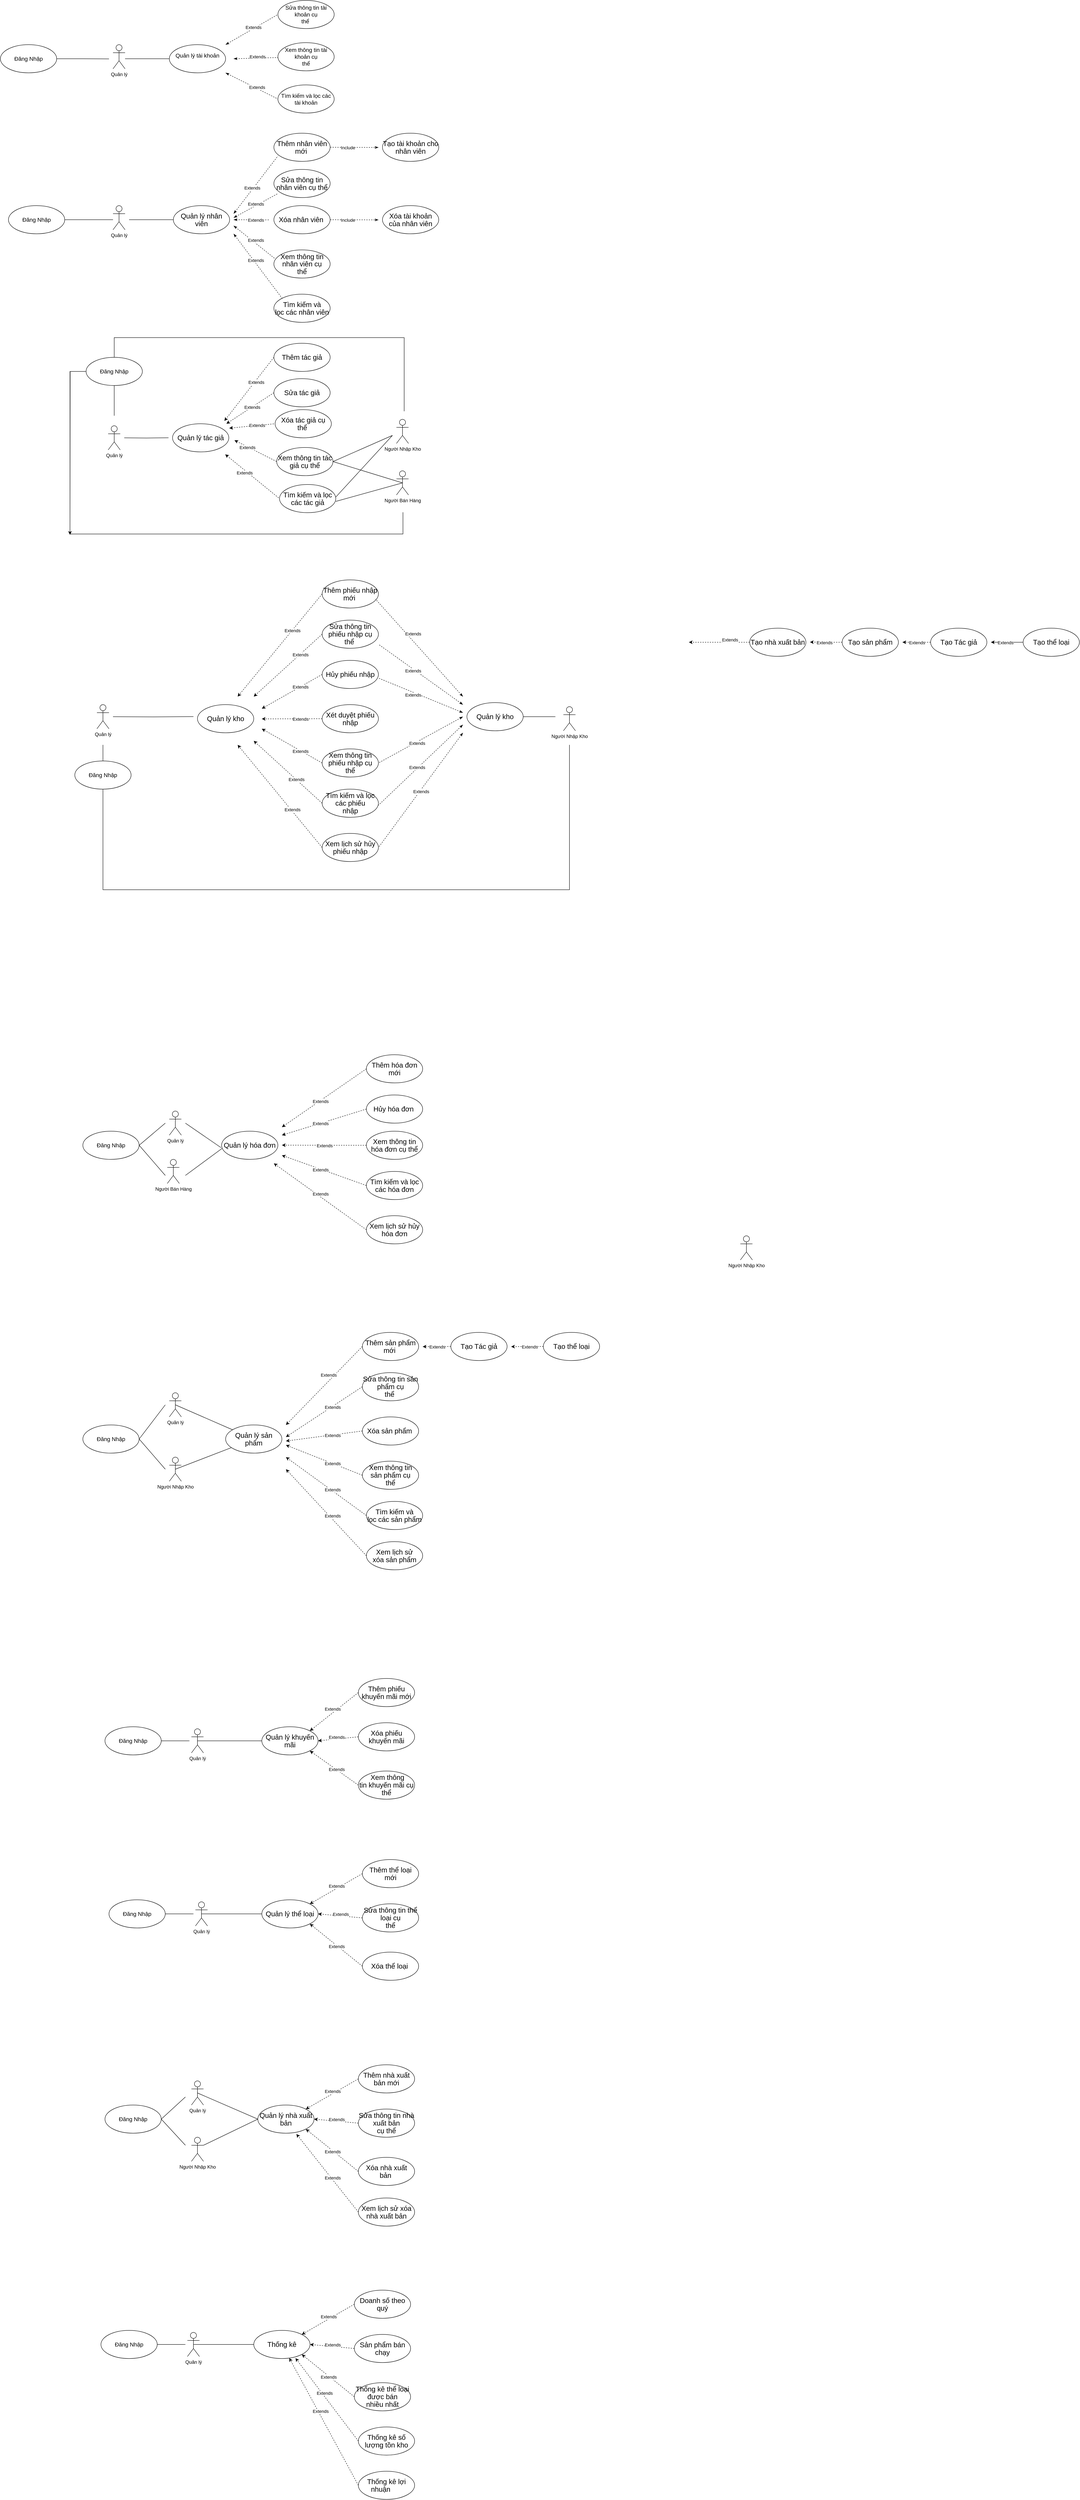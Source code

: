 <mxfile version="24.7.17">
  <diagram name="Trang-1" id="pCg97_IN39sqwXUdmcRC">
    <mxGraphModel dx="1909" dy="949" grid="0" gridSize="10" guides="1" tooltips="1" connect="1" arrows="1" fold="1" page="0" pageScale="1" pageWidth="1400" pageHeight="850" math="0" shadow="0">
      <root>
        <mxCell id="0" />
        <mxCell id="1" parent="0" />
        <mxCell id="PBm5dnK43V04nLE_IJ01-5" style="edgeStyle=orthogonalEdgeStyle;rounded=0;orthogonalLoop=1;jettySize=auto;html=1;exitX=1;exitY=0.5;exitDx=0;exitDy=0;endArrow=none;endFill=0;" parent="1" source="PBm5dnK43V04nLE_IJ01-1" edge="1">
          <mxGeometry relative="1" as="geometry">
            <mxPoint x="450" y="295.412" as="targetPoint" />
          </mxGeometry>
        </mxCell>
        <mxCell id="PBm5dnK43V04nLE_IJ01-1" value="Đăng Nhập" style="ellipse;whiteSpace=wrap;html=1;fontSize=14;" parent="1" vertex="1">
          <mxGeometry x="180" y="260" width="140" height="70" as="geometry" />
        </mxCell>
        <mxCell id="PBm5dnK43V04nLE_IJ01-18" style="rounded=0;orthogonalLoop=1;jettySize=auto;html=1;entryX=0;entryY=0.5;entryDx=0;entryDy=0;endArrow=none;endFill=0;" parent="1" target="PBm5dnK43V04nLE_IJ01-6" edge="1">
          <mxGeometry relative="1" as="geometry">
            <mxPoint x="490" y="295" as="sourcePoint" />
          </mxGeometry>
        </mxCell>
        <mxCell id="PBm5dnK43V04nLE_IJ01-2" value="Quản lý&lt;div&gt;&lt;br&gt;&lt;/div&gt;" style="shape=umlActor;verticalLabelPosition=bottom;verticalAlign=top;html=1;" parent="1" vertex="1">
          <mxGeometry x="460" y="260" width="30" height="60" as="geometry" />
        </mxCell>
        <mxCell id="PBm5dnK43V04nLE_IJ01-24" style="rounded=0;orthogonalLoop=1;jettySize=auto;html=1;entryX=0;entryY=0.5;entryDx=0;entryDy=0;endArrow=none;endFill=0;startArrow=classicThin;startFill=1;dashed=1;" parent="1" target="PBm5dnK43V04nLE_IJ01-19" edge="1">
          <mxGeometry relative="1" as="geometry">
            <mxPoint x="740" y="260" as="sourcePoint" />
          </mxGeometry>
        </mxCell>
        <mxCell id="PBm5dnK43V04nLE_IJ01-44" value="Extends" style="edgeLabel;html=1;align=center;verticalAlign=middle;resizable=0;points=[];" parent="PBm5dnK43V04nLE_IJ01-24" vertex="1" connectable="0">
          <mxGeometry x="0.079" y="3" relative="1" as="geometry">
            <mxPoint as="offset" />
          </mxGeometry>
        </mxCell>
        <mxCell id="PBm5dnK43V04nLE_IJ01-25" style="rounded=0;orthogonalLoop=1;jettySize=auto;html=1;endArrow=none;endFill=0;startArrow=classicThin;startFill=1;dashed=1;" parent="1" target="PBm5dnK43V04nLE_IJ01-20" edge="1">
          <mxGeometry relative="1" as="geometry">
            <mxPoint x="760" y="295" as="sourcePoint" />
          </mxGeometry>
        </mxCell>
        <mxCell id="PBm5dnK43V04nLE_IJ01-26" style="rounded=0;orthogonalLoop=1;jettySize=auto;html=1;entryX=0;entryY=0.5;entryDx=0;entryDy=0;endArrow=none;endFill=0;startArrow=classicThin;startFill=1;dashed=1;" parent="1" target="PBm5dnK43V04nLE_IJ01-21" edge="1">
          <mxGeometry relative="1" as="geometry">
            <mxPoint x="740" y="330" as="sourcePoint" />
          </mxGeometry>
        </mxCell>
        <mxCell id="PBm5dnK43V04nLE_IJ01-6" value="Quản lý tài khoản&lt;div style=&quot;font-size: 14px;&quot;&gt;&lt;br style=&quot;font-size: 14px;&quot;&gt;&lt;/div&gt;" style="ellipse;whiteSpace=wrap;html=1;fontSize=14;" parent="1" vertex="1">
          <mxGeometry x="600" y="260" width="140" height="70" as="geometry" />
        </mxCell>
        <mxCell id="PBm5dnK43V04nLE_IJ01-39" style="rounded=0;orthogonalLoop=1;jettySize=auto;html=1;endArrow=none;endFill=0;startArrow=classicThin;startFill=1;dashed=1;" parent="1" edge="1">
          <mxGeometry relative="1" as="geometry">
            <mxPoint x="850" y="695.429" as="targetPoint" />
            <mxPoint x="760" y="695" as="sourcePoint" />
          </mxGeometry>
        </mxCell>
        <mxCell id="PBm5dnK43V04nLE_IJ01-41" style="rounded=0;orthogonalLoop=1;jettySize=auto;html=1;entryX=0;entryY=0;entryDx=0;entryDy=0;endArrow=none;endFill=0;startArrow=classicThin;startFill=1;dashed=1;" parent="1" target="PBm5dnK43V04nLE_IJ01-33" edge="1">
          <mxGeometry relative="1" as="geometry">
            <mxPoint x="760" y="730" as="sourcePoint" />
          </mxGeometry>
        </mxCell>
        <mxCell id="PBm5dnK43V04nLE_IJ01-8" value="&lt;div&gt;&lt;span style=&quot;font-size:13.0pt;line-height:107%;&lt;br/&gt;font-family:&amp;quot;Arial&amp;quot;,sans-serif;mso-ascii-theme-font:minor-latin;mso-fareast-font-family:&lt;br/&gt;Arial;mso-fareast-theme-font:minor-latin;mso-hansi-theme-font:minor-latin;&lt;br/&gt;mso-bidi-font-family:&amp;quot;Cordia New&amp;quot;;mso-bidi-theme-font:minor-bidi;mso-ansi-language:&lt;br/&gt;VI;mso-fareast-language:EN-US;mso-bidi-language:TH&quot;&gt;Quản lý nhân viên&lt;/span&gt;&lt;br&gt;&lt;/div&gt;" style="ellipse;whiteSpace=wrap;html=1;" parent="1" vertex="1">
          <mxGeometry x="610" y="660" width="140" height="70" as="geometry" />
        </mxCell>
        <mxCell id="PBm5dnK43V04nLE_IJ01-19" value="&lt;div style=&quot;font-size: 14px;&quot;&gt;&lt;span style=&quot;font-size: 14px; line-height: 107%;&quot;&gt;Sửa thông tin tài khoản cụ&lt;br style=&quot;font-size: 14px;&quot;&gt;thể&amp;nbsp;&lt;/span&gt;&lt;br style=&quot;font-size: 14px;&quot;&gt;&lt;/div&gt;" style="ellipse;whiteSpace=wrap;html=1;fontSize=14;align=center;textDirection=ltr;" parent="1" vertex="1">
          <mxGeometry x="870" y="150" width="140" height="70" as="geometry" />
        </mxCell>
        <mxCell id="PBm5dnK43V04nLE_IJ01-20" value="&lt;div style=&quot;font-size: 14px;&quot;&gt;&lt;span style=&quot;font-size: 14px; line-height: 107%;&quot;&gt;Xem thông tin tài khoản cụ&lt;br style=&quot;font-size: 14px;&quot;&gt;thể&lt;/span&gt;&lt;br style=&quot;font-size: 14px;&quot;&gt;&lt;/div&gt;" style="ellipse;whiteSpace=wrap;html=1;fontSize=14;" parent="1" vertex="1">
          <mxGeometry x="870" y="255" width="140" height="70" as="geometry" />
        </mxCell>
        <mxCell id="PBm5dnK43V04nLE_IJ01-21" value="&lt;div style=&quot;font-size: 14px;&quot;&gt;&lt;span style=&quot;font-size: 14px; line-height: 107%;&quot;&gt;Tìm kiếm và lọc các tài khoản&lt;/span&gt;&lt;br style=&quot;font-size: 14px;&quot;&gt;&lt;/div&gt;" style="ellipse;whiteSpace=wrap;html=1;fontSize=14;" parent="1" vertex="1">
          <mxGeometry x="870" y="360" width="140" height="70" as="geometry" />
        </mxCell>
        <mxCell id="PBm5dnK43V04nLE_IJ01-36" style="rounded=0;orthogonalLoop=1;jettySize=auto;html=1;endArrow=none;endFill=0;" parent="1" target="PBm5dnK43V04nLE_IJ01-8" edge="1">
          <mxGeometry relative="1" as="geometry">
            <mxPoint x="500" y="695" as="sourcePoint" />
          </mxGeometry>
        </mxCell>
        <mxCell id="PBm5dnK43V04nLE_IJ01-27" value="Quản lý&lt;div&gt;&lt;br&gt;&lt;/div&gt;" style="shape=umlActor;verticalLabelPosition=bottom;verticalAlign=top;html=1;" parent="1" vertex="1">
          <mxGeometry x="460" y="660" width="30" height="60" as="geometry" />
        </mxCell>
        <mxCell id="PBm5dnK43V04nLE_IJ01-35" style="rounded=0;orthogonalLoop=1;jettySize=auto;html=1;exitX=1;exitY=0.5;exitDx=0;exitDy=0;endArrow=none;endFill=0;" parent="1" source="PBm5dnK43V04nLE_IJ01-28" edge="1">
          <mxGeometry relative="1" as="geometry">
            <mxPoint x="460" y="695" as="targetPoint" />
          </mxGeometry>
        </mxCell>
        <mxCell id="PBm5dnK43V04nLE_IJ01-28" value="Đăng Nhập" style="ellipse;whiteSpace=wrap;html=1;fontSize=14;" parent="1" vertex="1">
          <mxGeometry x="200" y="660" width="140" height="70" as="geometry" />
        </mxCell>
        <mxCell id="PBm5dnK43V04nLE_IJ01-42" style="rounded=0;orthogonalLoop=1;jettySize=auto;html=1;exitX=1;exitY=0.5;exitDx=0;exitDy=0;fontSize=12;endArrow=classicThin;endFill=1;dashed=1;" parent="1" source="PBm5dnK43V04nLE_IJ01-29" edge="1">
          <mxGeometry relative="1" as="geometry">
            <mxPoint x="1120" y="515.429" as="targetPoint" />
          </mxGeometry>
        </mxCell>
        <mxCell id="PBm5dnK43V04nLE_IJ01-43" value="Include" style="edgeLabel;html=1;align=center;verticalAlign=middle;resizable=0;points=[];" parent="PBm5dnK43V04nLE_IJ01-42" vertex="1" connectable="0">
          <mxGeometry x="-0.248" y="-1" relative="1" as="geometry">
            <mxPoint x="-1" as="offset" />
          </mxGeometry>
        </mxCell>
        <mxCell id="PBm5dnK43V04nLE_IJ01-29" value="&lt;div&gt;&lt;span style=&quot;font-size:13.0pt;line-height:107%;&lt;br/&gt;font-family:&amp;quot;Arial&amp;quot;,sans-serif;mso-ascii-theme-font:minor-latin;mso-fareast-font-family:&lt;br/&gt;Arial;mso-fareast-theme-font:minor-latin;mso-hansi-theme-font:minor-latin;&lt;br/&gt;mso-bidi-font-family:&amp;quot;Cordia New&amp;quot;;mso-bidi-theme-font:minor-bidi;mso-ansi-language:&lt;br/&gt;VI;mso-fareast-language:EN-US;mso-bidi-language:TH&quot;&gt;Thêm nhân viên mới&amp;nbsp;&lt;/span&gt;&lt;br&gt;&lt;/div&gt;" style="ellipse;whiteSpace=wrap;html=1;" parent="1" vertex="1">
          <mxGeometry x="860" y="480" width="140" height="70" as="geometry" />
        </mxCell>
        <mxCell id="PBm5dnK43V04nLE_IJ01-30" value="&lt;div&gt;&lt;span style=&quot;font-size:13.0pt;line-height:107%;&lt;br/&gt;font-family:&amp;quot;Arial&amp;quot;,sans-serif;mso-ascii-theme-font:minor-latin;mso-fareast-font-family:&lt;br/&gt;Arial;mso-fareast-theme-font:minor-latin;mso-hansi-theme-font:minor-latin;&lt;br/&gt;mso-bidi-font-family:&amp;quot;Cordia New&amp;quot;;mso-bidi-theme-font:minor-bidi;mso-ansi-language:&lt;br/&gt;VI;mso-fareast-language:EN-US;mso-bidi-language:TH&quot;&gt;Sửa thông tin nhân viên cụ thể&lt;/span&gt;&lt;br&gt;&lt;/div&gt;" style="ellipse;whiteSpace=wrap;html=1;" parent="1" vertex="1">
          <mxGeometry x="860" y="570" width="140" height="70" as="geometry" />
        </mxCell>
        <mxCell id="PBm5dnK43V04nLE_IJ01-31" value="&lt;div&gt;&lt;span style=&quot;font-size:13.0pt;line-height:107%;&lt;br/&gt;font-family:&amp;quot;Arial&amp;quot;,sans-serif;mso-ascii-theme-font:minor-latin;mso-fareast-font-family:&lt;br/&gt;Arial;mso-fareast-theme-font:minor-latin;mso-hansi-theme-font:minor-latin;&lt;br/&gt;mso-bidi-font-family:&amp;quot;Cordia New&amp;quot;;mso-bidi-theme-font:minor-bidi;mso-ansi-language:&lt;br/&gt;VI;mso-fareast-language:EN-US;mso-bidi-language:TH&quot;&gt;Xóa nhân viên&amp;nbsp;&lt;/span&gt;&lt;br&gt;&lt;/div&gt;" style="ellipse;whiteSpace=wrap;html=1;" parent="1" vertex="1">
          <mxGeometry x="860" y="660" width="140" height="70" as="geometry" />
        </mxCell>
        <mxCell id="PBm5dnK43V04nLE_IJ01-32" value="&lt;div&gt;&lt;span style=&quot;font-size:13.0pt;line-height:107%;&lt;br/&gt;font-family:&amp;quot;Arial&amp;quot;,sans-serif;mso-ascii-theme-font:minor-latin;mso-fareast-font-family:&lt;br/&gt;Arial;mso-fareast-theme-font:minor-latin;mso-hansi-theme-font:minor-latin;&lt;br/&gt;mso-bidi-font-family:&amp;quot;Cordia New&amp;quot;;mso-bidi-theme-font:minor-bidi;mso-ansi-language:&lt;br/&gt;VI;mso-fareast-language:EN-US;mso-bidi-language:TH&quot;&gt;Xem thông tin nhân viên cụ&lt;br/&gt;thể&lt;/span&gt;&lt;br&gt;&lt;/div&gt;" style="ellipse;whiteSpace=wrap;html=1;" parent="1" vertex="1">
          <mxGeometry x="860" y="770" width="140" height="70" as="geometry" />
        </mxCell>
        <mxCell id="PBm5dnK43V04nLE_IJ01-33" value="&lt;div&gt;&lt;p class=&quot;MsoNormal&quot;&gt;&lt;span style=&quot;font-size:13.0pt;line-height:107%&quot;&gt;Tìm kiếm và&lt;br/&gt;lọc các nhân viên&lt;/span&gt;&lt;/p&gt;&lt;/div&gt;" style="ellipse;whiteSpace=wrap;html=1;" parent="1" vertex="1">
          <mxGeometry x="860" y="880" width="140" height="70" as="geometry" />
        </mxCell>
        <mxCell id="PBm5dnK43V04nLE_IJ01-34" value="&lt;div&gt;&lt;span style=&quot;font-size:13.0pt;line-height:107%;&lt;br/&gt;font-family:&amp;quot;Arial&amp;quot;,sans-serif;mso-ascii-theme-font:minor-latin;mso-fareast-font-family:&lt;br/&gt;Arial;mso-fareast-theme-font:minor-latin;mso-hansi-theme-font:minor-latin;&lt;br/&gt;mso-bidi-font-family:&amp;quot;Cordia New&amp;quot;;mso-bidi-theme-font:minor-bidi;mso-ansi-language:&lt;br/&gt;VI;mso-fareast-language:EN-US;mso-bidi-language:TH&quot;&gt;Tạo tài khoản cho nhân viên&lt;/span&gt;&lt;br&gt;&lt;/div&gt;" style="ellipse;whiteSpace=wrap;html=1;" parent="1" vertex="1">
          <mxGeometry x="1130" y="480" width="140" height="70" as="geometry" />
        </mxCell>
        <mxCell id="PBm5dnK43V04nLE_IJ01-37" style="rounded=0;orthogonalLoop=1;jettySize=auto;html=1;entryX=0.073;entryY=0.804;entryDx=0;entryDy=0;entryPerimeter=0;endArrow=none;endFill=0;startArrow=classicThin;startFill=1;dashed=1;" parent="1" target="PBm5dnK43V04nLE_IJ01-29" edge="1">
          <mxGeometry relative="1" as="geometry">
            <mxPoint x="760" y="680" as="sourcePoint" />
          </mxGeometry>
        </mxCell>
        <mxCell id="PBm5dnK43V04nLE_IJ01-38" style="rounded=0;orthogonalLoop=1;jettySize=auto;html=1;entryX=0.071;entryY=0.857;entryDx=0;entryDy=0;entryPerimeter=0;endArrow=none;endFill=0;startArrow=classicThin;startFill=1;dashed=1;" parent="1" target="PBm5dnK43V04nLE_IJ01-30" edge="1">
          <mxGeometry relative="1" as="geometry">
            <mxPoint x="760" y="690" as="sourcePoint" />
          </mxGeometry>
        </mxCell>
        <mxCell id="PBm5dnK43V04nLE_IJ01-40" style="rounded=0;orthogonalLoop=1;jettySize=auto;html=1;entryX=0.024;entryY=0.318;entryDx=0;entryDy=0;entryPerimeter=0;endArrow=none;endFill=0;startArrow=classicThin;startFill=1;dashed=1;" parent="1" target="PBm5dnK43V04nLE_IJ01-32" edge="1">
          <mxGeometry relative="1" as="geometry">
            <mxPoint x="760" y="710" as="sourcePoint" />
          </mxGeometry>
        </mxCell>
        <mxCell id="PBm5dnK43V04nLE_IJ01-48" value="Extends" style="edgeLabel;html=1;align=center;verticalAlign=middle;resizable=0;points=[];" parent="1" vertex="1" connectable="0">
          <mxGeometry x="818.786" y="290.003" as="geometry" />
        </mxCell>
        <mxCell id="PBm5dnK43V04nLE_IJ01-49" value="Extends" style="edgeLabel;html=1;align=center;verticalAlign=middle;resizable=0;points=[];" parent="1" vertex="1" connectable="0">
          <mxGeometry x="818.786" y="365.003" as="geometry">
            <mxPoint x="-1" y="1" as="offset" />
          </mxGeometry>
        </mxCell>
        <mxCell id="PBm5dnK43V04nLE_IJ01-50" value="Extends" style="edgeLabel;html=1;align=center;verticalAlign=middle;resizable=0;points=[];" parent="1" vertex="1" connectable="0">
          <mxGeometry x="809.996" y="580.003" as="geometry">
            <mxPoint x="-4" y="36" as="offset" />
          </mxGeometry>
        </mxCell>
        <mxCell id="PBm5dnK43V04nLE_IJ01-51" value="Extends" style="edgeLabel;html=1;align=center;verticalAlign=middle;resizable=0;points=[];" parent="1" vertex="1" connectable="0">
          <mxGeometry x="818.786" y="620.003" as="geometry">
            <mxPoint x="-4" y="36" as="offset" />
          </mxGeometry>
        </mxCell>
        <mxCell id="PBm5dnK43V04nLE_IJ01-52" value="Extends" style="edgeLabel;html=1;align=center;verticalAlign=middle;resizable=0;points=[];" parent="1" vertex="1" connectable="0">
          <mxGeometry x="818.786" y="660.003" as="geometry">
            <mxPoint x="-4" y="36" as="offset" />
          </mxGeometry>
        </mxCell>
        <mxCell id="PBm5dnK43V04nLE_IJ01-53" value="Extends" style="edgeLabel;html=1;align=center;verticalAlign=middle;resizable=0;points=[];" parent="1" vertex="1" connectable="0">
          <mxGeometry x="818.786" y="710.003" as="geometry">
            <mxPoint x="-4" y="36" as="offset" />
          </mxGeometry>
        </mxCell>
        <mxCell id="PBm5dnK43V04nLE_IJ01-54" value="Extends" style="edgeLabel;html=1;align=center;verticalAlign=middle;resizable=0;points=[];" parent="1" vertex="1" connectable="0">
          <mxGeometry x="818.786" y="760.003" as="geometry">
            <mxPoint x="-4" y="36" as="offset" />
          </mxGeometry>
        </mxCell>
        <mxCell id="r8taPqtr-DzryMH18rKx-12" style="rounded=0;orthogonalLoop=1;jettySize=auto;html=1;exitX=0.5;exitY=1;exitDx=0;exitDy=0;endArrow=none;endFill=0;" parent="1" source="r8taPqtr-DzryMH18rKx-1" edge="1">
          <mxGeometry relative="1" as="geometry">
            <mxPoint x="463" y="1182" as="targetPoint" />
          </mxGeometry>
        </mxCell>
        <mxCell id="tILxePyLFPMlc2G1Z5-v-8" style="edgeStyle=orthogonalEdgeStyle;rounded=0;orthogonalLoop=1;jettySize=auto;html=1;exitX=0.5;exitY=0;exitDx=0;exitDy=0;endArrow=none;endFill=0;" edge="1" parent="1" source="r8taPqtr-DzryMH18rKx-1">
          <mxGeometry relative="1" as="geometry">
            <mxPoint x="1184" y="1171" as="targetPoint" />
            <Array as="points">
              <mxPoint x="463" y="988" />
            </Array>
          </mxGeometry>
        </mxCell>
        <mxCell id="tILxePyLFPMlc2G1Z5-v-9" style="edgeStyle=orthogonalEdgeStyle;rounded=0;orthogonalLoop=1;jettySize=auto;html=1;exitX=0;exitY=0.5;exitDx=0;exitDy=0;" edge="1" parent="1" source="r8taPqtr-DzryMH18rKx-1">
          <mxGeometry relative="1" as="geometry">
            <mxPoint x="353" y="1478" as="targetPoint" />
          </mxGeometry>
        </mxCell>
        <mxCell id="r8taPqtr-DzryMH18rKx-1" value="Đăng Nhập" style="ellipse;whiteSpace=wrap;html=1;fontSize=14;" parent="1" vertex="1">
          <mxGeometry x="393" y="1037" width="140" height="70" as="geometry" />
        </mxCell>
        <mxCell id="r8taPqtr-DzryMH18rKx-13" style="edgeStyle=orthogonalEdgeStyle;rounded=0;orthogonalLoop=1;jettySize=auto;html=1;endArrow=none;endFill=0;" parent="1" edge="1">
          <mxGeometry relative="1" as="geometry">
            <mxPoint x="598" y="1236.852" as="targetPoint" />
            <mxPoint x="488" y="1237" as="sourcePoint" />
          </mxGeometry>
        </mxCell>
        <mxCell id="r8taPqtr-DzryMH18rKx-2" value="Quản lý&lt;div&gt;&lt;br&gt;&lt;/div&gt;" style="shape=umlActor;verticalLabelPosition=bottom;verticalAlign=top;html=1;" parent="1" vertex="1">
          <mxGeometry x="448" y="1207" width="30" height="60" as="geometry" />
        </mxCell>
        <mxCell id="r8taPqtr-DzryMH18rKx-5" value="Người Nhập Kho&lt;div&gt;&lt;br&gt;&lt;/div&gt;" style="shape=umlActor;verticalLabelPosition=bottom;verticalAlign=top;html=1;outlineConnect=0;" parent="1" vertex="1">
          <mxGeometry x="2020" y="3220" width="30" height="60" as="geometry" />
        </mxCell>
        <mxCell id="r8taPqtr-DzryMH18rKx-18" style="rounded=0;orthogonalLoop=1;jettySize=auto;html=1;entryX=0;entryY=0.5;entryDx=0;entryDy=0;endArrow=none;endFill=0;dashed=1;startArrow=classic;startFill=1;" parent="1" target="r8taPqtr-DzryMH18rKx-8" edge="1">
          <mxGeometry relative="1" as="geometry">
            <mxPoint x="749" y="1213" as="sourcePoint" />
          </mxGeometry>
        </mxCell>
        <mxCell id="r8taPqtr-DzryMH18rKx-19" style="rounded=0;orthogonalLoop=1;jettySize=auto;html=1;entryX=0;entryY=0.5;entryDx=0;entryDy=0;endArrow=none;endFill=0;dashed=1;startArrow=classic;startFill=1;" parent="1" target="r8taPqtr-DzryMH18rKx-10" edge="1">
          <mxGeometry relative="1" as="geometry">
            <mxPoint x="762" y="1243" as="sourcePoint" />
          </mxGeometry>
        </mxCell>
        <mxCell id="r8taPqtr-DzryMH18rKx-20" style="rounded=0;orthogonalLoop=1;jettySize=auto;html=1;entryX=0;entryY=0.5;entryDx=0;entryDy=0;endArrow=none;endFill=0;dashed=1;startArrow=classic;startFill=1;" parent="1" target="r8taPqtr-DzryMH18rKx-9" edge="1">
          <mxGeometry relative="1" as="geometry">
            <mxPoint x="739" y="1278" as="sourcePoint" />
          </mxGeometry>
        </mxCell>
        <mxCell id="r8taPqtr-DzryMH18rKx-7" value="&lt;span style=&quot;font-size:13.0pt;line-height:107%;&lt;br/&gt;font-family:&amp;quot;Arial&amp;quot;,sans-serif;mso-ascii-theme-font:minor-latin;mso-fareast-font-family:&lt;br/&gt;Arial;mso-fareast-theme-font:minor-latin;mso-hansi-theme-font:minor-latin;&lt;br/&gt;mso-bidi-font-family:&amp;quot;Cordia New&amp;quot;;mso-bidi-theme-font:minor-bidi;mso-ansi-language:&lt;br/&gt;VI;mso-fareast-language:EN-US;mso-bidi-language:TH&quot;&gt;Quản lý tác giả&lt;/span&gt;" style="ellipse;whiteSpace=wrap;html=1;fontSize=14;" parent="1" vertex="1">
          <mxGeometry x="608" y="1202" width="140" height="70" as="geometry" />
        </mxCell>
        <mxCell id="r8taPqtr-DzryMH18rKx-8" value="&lt;span style=&quot;font-size:13.0pt;line-height:107%;&lt;br/&gt;font-family:&amp;quot;Arial&amp;quot;,sans-serif;mso-ascii-theme-font:minor-latin;mso-fareast-font-family:&lt;br/&gt;Arial;mso-fareast-theme-font:minor-latin;mso-hansi-theme-font:minor-latin;&lt;br/&gt;mso-bidi-font-family:&amp;quot;Cordia New&amp;quot;;mso-bidi-theme-font:minor-bidi;mso-ansi-language:&lt;br/&gt;VI;mso-fareast-language:EN-US;mso-bidi-language:TH&quot;&gt;Xóa tác giả cụ thể&amp;nbsp;&lt;/span&gt;" style="ellipse;whiteSpace=wrap;html=1;fontSize=14;" parent="1" vertex="1">
          <mxGeometry x="863" y="1167" width="140" height="70" as="geometry" />
        </mxCell>
        <mxCell id="r8taPqtr-DzryMH18rKx-9" value="&lt;span style=&quot;font-size:13.0pt;line-height:107%;&lt;br/&gt;font-family:&amp;quot;Arial&amp;quot;,sans-serif;mso-ascii-theme-font:minor-latin;mso-fareast-font-family:&lt;br/&gt;Arial;mso-fareast-theme-font:minor-latin;mso-hansi-theme-font:minor-latin;&lt;br/&gt;mso-bidi-font-family:&amp;quot;Cordia New&amp;quot;;mso-bidi-theme-font:minor-bidi;mso-ansi-language:&lt;br/&gt;VI;mso-fareast-language:EN-US;mso-bidi-language:TH&quot;&gt;Tìm kiếm và lọc các tác giả&lt;/span&gt;" style="ellipse;whiteSpace=wrap;html=1;fontSize=14;" parent="1" vertex="1">
          <mxGeometry x="874" y="1353" width="140" height="70" as="geometry" />
        </mxCell>
        <mxCell id="r8taPqtr-DzryMH18rKx-10" value="&lt;span style=&quot;font-size:13.0pt;line-height:107%;&lt;br/&gt;font-family:&amp;quot;Arial&amp;quot;,sans-serif;mso-ascii-theme-font:minor-latin;mso-fareast-font-family:&lt;br/&gt;Arial;mso-fareast-theme-font:minor-latin;mso-hansi-theme-font:minor-latin;&lt;br/&gt;mso-bidi-font-family:&amp;quot;Cordia New&amp;quot;;mso-bidi-theme-font:minor-bidi;mso-ansi-language:&lt;br/&gt;VI;mso-fareast-language:EN-US;mso-bidi-language:TH&quot;&gt;Xem thông tin tác giả cụ thể&lt;/span&gt;" style="ellipse;whiteSpace=wrap;html=1;fontSize=14;" parent="1" vertex="1">
          <mxGeometry x="867" y="1261" width="140" height="70" as="geometry" />
        </mxCell>
        <mxCell id="r8taPqtr-DzryMH18rKx-23" style="rounded=0;orthogonalLoop=1;jettySize=auto;html=1;endArrow=none;endFill=0;" parent="1" edge="1">
          <mxGeometry relative="1" as="geometry">
            <mxPoint x="1154.83" y="1231" as="sourcePoint" />
            <mxPoint x="1013.996" y="1384.183" as="targetPoint" />
          </mxGeometry>
        </mxCell>
        <mxCell id="r8taPqtr-DzryMH18rKx-14" value="Người Nhập Kho&lt;div&gt;&lt;br&gt;&lt;/div&gt;" style="shape=umlActor;verticalLabelPosition=bottom;verticalAlign=top;html=1;outlineConnect=0;" parent="1" vertex="1">
          <mxGeometry x="1164.83" y="1191" width="30" height="60" as="geometry" />
        </mxCell>
        <mxCell id="r8taPqtr-DzryMH18rKx-25" style="rounded=0;orthogonalLoop=1;jettySize=auto;html=1;exitX=0.5;exitY=0.5;exitDx=0;exitDy=0;exitPerimeter=0;entryX=1;entryY=0.5;entryDx=0;entryDy=0;endArrow=none;endFill=0;" parent="1" source="r8taPqtr-DzryMH18rKx-15" edge="1">
          <mxGeometry relative="1" as="geometry">
            <mxPoint x="1014.0" y="1395" as="targetPoint" />
          </mxGeometry>
        </mxCell>
        <mxCell id="r8taPqtr-DzryMH18rKx-15" value="Người Bán Hàng&lt;div&gt;&lt;br&gt;&lt;div&gt;&lt;br&gt;&lt;/div&gt;&lt;/div&gt;" style="shape=umlActor;verticalLabelPosition=bottom;verticalAlign=top;html=1;outlineConnect=0;" parent="1" vertex="1">
          <mxGeometry x="1164.83" y="1319" width="30" height="60" as="geometry" />
        </mxCell>
        <mxCell id="r8taPqtr-DzryMH18rKx-22" style="rounded=0;orthogonalLoop=1;jettySize=auto;html=1;endArrow=none;endFill=0;entryX=1;entryY=0.5;entryDx=0;entryDy=0;" parent="1" target="r8taPqtr-DzryMH18rKx-10" edge="1">
          <mxGeometry relative="1" as="geometry">
            <mxPoint x="1154.83" y="1231" as="sourcePoint" />
            <mxPoint x="1034.327" y="1291.251" as="targetPoint" />
          </mxGeometry>
        </mxCell>
        <mxCell id="r8taPqtr-DzryMH18rKx-24" style="rounded=0;orthogonalLoop=1;jettySize=auto;html=1;exitX=0.5;exitY=0.5;exitDx=0;exitDy=0;exitPerimeter=0;endArrow=none;endFill=0;entryX=1;entryY=0.5;entryDx=0;entryDy=0;" parent="1" source="r8taPqtr-DzryMH18rKx-15" target="r8taPqtr-DzryMH18rKx-10" edge="1">
          <mxGeometry relative="1" as="geometry">
            <mxPoint x="1014.0" y="1295" as="targetPoint" />
          </mxGeometry>
        </mxCell>
        <mxCell id="r8taPqtr-DzryMH18rKx-26" value="Extends" style="edgeLabel;html=1;align=center;verticalAlign=middle;resizable=0;points=[];" parent="1" vertex="1" connectable="0">
          <mxGeometry x="821.996" y="1170.003" as="geometry">
            <mxPoint x="-4" y="36" as="offset" />
          </mxGeometry>
        </mxCell>
        <mxCell id="r8taPqtr-DzryMH18rKx-27" value="Extends" style="edgeLabel;html=1;align=center;verticalAlign=middle;resizable=0;points=[];" parent="1" vertex="1" connectable="0">
          <mxGeometry x="797.996" y="1225.003" as="geometry">
            <mxPoint x="-4" y="36" as="offset" />
          </mxGeometry>
        </mxCell>
        <mxCell id="r8taPqtr-DzryMH18rKx-28" value="Extends" style="edgeLabel;html=1;align=center;verticalAlign=middle;resizable=0;points=[];" parent="1" vertex="1" connectable="0">
          <mxGeometry x="790.996" y="1288.003" as="geometry">
            <mxPoint x="-4" y="36" as="offset" />
          </mxGeometry>
        </mxCell>
        <mxCell id="r8taPqtr-DzryMH18rKx-48" style="edgeStyle=orthogonalEdgeStyle;rounded=0;orthogonalLoop=1;jettySize=auto;html=1;endArrow=none;endFill=0;" parent="1" edge="1">
          <mxGeometry relative="1" as="geometry">
            <mxPoint x="660" y="1929.714" as="targetPoint" />
            <mxPoint x="460" y="1930" as="sourcePoint" />
          </mxGeometry>
        </mxCell>
        <mxCell id="r8taPqtr-DzryMH18rKx-29" value="Quản lý&lt;div&gt;&lt;br&gt;&lt;/div&gt;" style="shape=umlActor;verticalLabelPosition=bottom;verticalAlign=top;html=1;" parent="1" vertex="1">
          <mxGeometry x="420" y="1900" width="30" height="60" as="geometry" />
        </mxCell>
        <mxCell id="r8taPqtr-DzryMH18rKx-46" style="edgeStyle=orthogonalEdgeStyle;rounded=0;orthogonalLoop=1;jettySize=auto;html=1;exitX=0.5;exitY=0;exitDx=0;exitDy=0;endArrow=none;endFill=0;" parent="1" source="r8taPqtr-DzryMH18rKx-30" edge="1">
          <mxGeometry relative="1" as="geometry">
            <mxPoint x="435" y="2000" as="targetPoint" />
          </mxGeometry>
        </mxCell>
        <mxCell id="r8taPqtr-DzryMH18rKx-85" style="edgeStyle=orthogonalEdgeStyle;rounded=0;orthogonalLoop=1;jettySize=auto;html=1;exitX=0.5;exitY=1;exitDx=0;exitDy=0;endArrow=none;endFill=0;" parent="1" source="r8taPqtr-DzryMH18rKx-30" edge="1">
          <mxGeometry relative="1" as="geometry">
            <mxPoint x="1595" y="2000" as="targetPoint" />
            <Array as="points">
              <mxPoint x="435" y="2360" />
              <mxPoint x="1595" y="2360" />
            </Array>
          </mxGeometry>
        </mxCell>
        <mxCell id="r8taPqtr-DzryMH18rKx-30" value="Đăng Nhập" style="ellipse;whiteSpace=wrap;html=1;fontSize=14;" parent="1" vertex="1">
          <mxGeometry x="365" y="2040" width="140" height="70" as="geometry" />
        </mxCell>
        <mxCell id="r8taPqtr-DzryMH18rKx-31" value="&lt;span style=&quot;font-size:13.0pt;line-height:107%;&lt;br/&gt;font-family:&amp;quot;Arial&amp;quot;,sans-serif;mso-ascii-theme-font:minor-latin;mso-fareast-font-family:&lt;br/&gt;Arial;mso-fareast-theme-font:minor-latin;mso-hansi-theme-font:minor-latin;&lt;br/&gt;mso-bidi-font-family:&amp;quot;Cordia New&amp;quot;;mso-bidi-theme-font:minor-bidi;mso-ansi-language:&lt;br/&gt;VI;mso-fareast-language:EN-US;mso-bidi-language:TH&quot;&gt;Quản lý kho&lt;/span&gt;" style="ellipse;whiteSpace=wrap;html=1;fontSize=14;" parent="1" vertex="1">
          <mxGeometry x="670" y="1900" width="140" height="70" as="geometry" />
        </mxCell>
        <mxCell id="r8taPqtr-DzryMH18rKx-50" style="rounded=0;orthogonalLoop=1;jettySize=auto;html=1;exitX=0;exitY=0.5;exitDx=0;exitDy=0;dashed=1;" parent="1" source="r8taPqtr-DzryMH18rKx-32" edge="1">
          <mxGeometry relative="1" as="geometry">
            <mxPoint x="770" y="1880" as="targetPoint" />
          </mxGeometry>
        </mxCell>
        <mxCell id="r8taPqtr-DzryMH18rKx-32" value="&lt;span style=&quot;font-size:13.0pt;line-height:107%;&lt;br/&gt;font-family:&amp;quot;Arial&amp;quot;,sans-serif;mso-ascii-theme-font:minor-latin;mso-fareast-font-family:&lt;br/&gt;Arial;mso-fareast-theme-font:minor-latin;mso-hansi-theme-font:minor-latin;&lt;br/&gt;mso-bidi-font-family:&amp;quot;Cordia New&amp;quot;;mso-bidi-theme-font:minor-bidi;mso-ansi-language:&lt;br/&gt;VI;mso-fareast-language:EN-US;mso-bidi-language:TH&quot;&gt;Thêm phiếu nhập mới&amp;nbsp;&lt;/span&gt;" style="ellipse;whiteSpace=wrap;html=1;fontSize=14;" parent="1" vertex="1">
          <mxGeometry x="980" y="1590" width="140" height="70" as="geometry" />
        </mxCell>
        <mxCell id="r8taPqtr-DzryMH18rKx-51" style="rounded=0;orthogonalLoop=1;jettySize=auto;html=1;exitX=0;exitY=0.5;exitDx=0;exitDy=0;dashed=1;" parent="1" source="r8taPqtr-DzryMH18rKx-33" edge="1">
          <mxGeometry relative="1" as="geometry">
            <mxPoint x="810" y="1880" as="targetPoint" />
          </mxGeometry>
        </mxCell>
        <mxCell id="r8taPqtr-DzryMH18rKx-33" value="&lt;span style=&quot;font-size:13.0pt;line-height:107%;&lt;br/&gt;font-family:&amp;quot;Arial&amp;quot;,sans-serif;mso-ascii-theme-font:minor-latin;mso-fareast-font-family:&lt;br/&gt;Arial;mso-fareast-theme-font:minor-latin;mso-hansi-theme-font:minor-latin;&lt;br/&gt;mso-bidi-font-family:&amp;quot;Cordia New&amp;quot;;mso-bidi-theme-font:minor-bidi;mso-ansi-language:&lt;br/&gt;VI;mso-fareast-language:EN-US;mso-bidi-language:TH&quot;&gt;Sửa thông tin phiếu nhập cụ&lt;br/&gt;thể&amp;nbsp;&lt;/span&gt;" style="ellipse;whiteSpace=wrap;html=1;fontSize=14;" parent="1" vertex="1">
          <mxGeometry x="980" y="1690" width="140" height="70" as="geometry" />
        </mxCell>
        <mxCell id="r8taPqtr-DzryMH18rKx-52" style="rounded=0;orthogonalLoop=1;jettySize=auto;html=1;exitX=0;exitY=0.5;exitDx=0;exitDy=0;dashed=1;" parent="1" source="r8taPqtr-DzryMH18rKx-34" edge="1">
          <mxGeometry relative="1" as="geometry">
            <mxPoint x="830" y="1910" as="targetPoint" />
          </mxGeometry>
        </mxCell>
        <mxCell id="r8taPqtr-DzryMH18rKx-34" value="&lt;span style=&quot;font-size:13.0pt;line-height:107%;&lt;br/&gt;font-family:&amp;quot;Arial&amp;quot;,sans-serif;mso-ascii-theme-font:minor-latin;mso-fareast-font-family:&lt;br/&gt;Arial;mso-fareast-theme-font:minor-latin;mso-hansi-theme-font:minor-latin;&lt;br/&gt;mso-bidi-font-family:&amp;quot;Cordia New&amp;quot;;mso-bidi-theme-font:minor-bidi;mso-ansi-language:&lt;br/&gt;VI;mso-fareast-language:EN-US;mso-bidi-language:TH&quot;&gt;Hủy phiếu nhập&lt;/span&gt;" style="ellipse;whiteSpace=wrap;html=1;fontSize=14;" parent="1" vertex="1">
          <mxGeometry x="980" y="1790" width="140" height="70" as="geometry" />
        </mxCell>
        <mxCell id="r8taPqtr-DzryMH18rKx-53" style="rounded=0;orthogonalLoop=1;jettySize=auto;html=1;exitX=0;exitY=0.5;exitDx=0;exitDy=0;dashed=1;" parent="1" source="r8taPqtr-DzryMH18rKx-35" edge="1">
          <mxGeometry relative="1" as="geometry">
            <mxPoint x="830" y="1935.429" as="targetPoint" />
          </mxGeometry>
        </mxCell>
        <mxCell id="r8taPqtr-DzryMH18rKx-35" value="&lt;span style=&quot;font-size:13.0pt;line-height:107%;&lt;br/&gt;font-family:&amp;quot;Arial&amp;quot;,sans-serif;mso-ascii-theme-font:minor-latin;mso-fareast-font-family:&lt;br/&gt;Arial;mso-fareast-theme-font:minor-latin;mso-hansi-theme-font:minor-latin;&lt;br/&gt;mso-bidi-font-family:&amp;quot;Cordia New&amp;quot;;mso-bidi-theme-font:minor-bidi;mso-ansi-language:&lt;br/&gt;VI;mso-fareast-language:EN-US;mso-bidi-language:TH&quot;&gt;Xét duyệt phiếu nhập&lt;/span&gt;" style="ellipse;whiteSpace=wrap;html=1;fontSize=14;" parent="1" vertex="1">
          <mxGeometry x="980" y="1900" width="140" height="70" as="geometry" />
        </mxCell>
        <mxCell id="r8taPqtr-DzryMH18rKx-54" style="rounded=0;orthogonalLoop=1;jettySize=auto;html=1;exitX=0;exitY=0.5;exitDx=0;exitDy=0;dashed=1;" parent="1" source="r8taPqtr-DzryMH18rKx-36" edge="1">
          <mxGeometry relative="1" as="geometry">
            <mxPoint x="830" y="1960" as="targetPoint" />
          </mxGeometry>
        </mxCell>
        <mxCell id="r8taPqtr-DzryMH18rKx-36" value="&lt;span style=&quot;font-size:13.0pt;line-height:107%;&lt;br/&gt;font-family:&amp;quot;Arial&amp;quot;,sans-serif;mso-ascii-theme-font:minor-latin;mso-fareast-font-family:&lt;br/&gt;Arial;mso-fareast-theme-font:minor-latin;mso-hansi-theme-font:minor-latin;&lt;br/&gt;mso-bidi-font-family:&amp;quot;Cordia New&amp;quot;;mso-bidi-theme-font:minor-bidi;mso-ansi-language:&lt;br/&gt;VI;mso-fareast-language:EN-US;mso-bidi-language:TH&quot;&gt;Xem thông tin phiếu nhập cụ&lt;br/&gt;thể&lt;/span&gt;" style="ellipse;whiteSpace=wrap;html=1;fontSize=14;" parent="1" vertex="1">
          <mxGeometry x="980" y="2010" width="140" height="70" as="geometry" />
        </mxCell>
        <mxCell id="r8taPqtr-DzryMH18rKx-55" style="rounded=0;orthogonalLoop=1;jettySize=auto;html=1;exitX=0;exitY=0.5;exitDx=0;exitDy=0;dashed=1;" parent="1" source="r8taPqtr-DzryMH18rKx-37" edge="1">
          <mxGeometry relative="1" as="geometry">
            <mxPoint x="810" y="1990" as="targetPoint" />
          </mxGeometry>
        </mxCell>
        <mxCell id="r8taPqtr-DzryMH18rKx-37" value="&lt;span style=&quot;font-size:13.0pt;line-height:107%;&lt;br/&gt;font-family:&amp;quot;Arial&amp;quot;,sans-serif;mso-ascii-theme-font:minor-latin;mso-fareast-font-family:&lt;br/&gt;Arial;mso-fareast-theme-font:minor-latin;mso-hansi-theme-font:minor-latin;&lt;br/&gt;mso-bidi-font-family:&amp;quot;Cordia New&amp;quot;;mso-bidi-theme-font:minor-bidi;mso-ansi-language:&lt;br/&gt;VI;mso-fareast-language:EN-US;mso-bidi-language:TH&quot;&gt;Tìm kiếm và lọc các phiếu&lt;br/&gt;nhập&lt;/span&gt;" style="ellipse;whiteSpace=wrap;html=1;fontSize=14;" parent="1" vertex="1">
          <mxGeometry x="980" y="2110" width="140" height="70" as="geometry" />
        </mxCell>
        <mxCell id="r8taPqtr-DzryMH18rKx-56" style="rounded=0;orthogonalLoop=1;jettySize=auto;html=1;exitX=0;exitY=0.5;exitDx=0;exitDy=0;dashed=1;" parent="1" source="r8taPqtr-DzryMH18rKx-38" edge="1">
          <mxGeometry relative="1" as="geometry">
            <mxPoint x="770" y="2000" as="targetPoint" />
          </mxGeometry>
        </mxCell>
        <mxCell id="r8taPqtr-DzryMH18rKx-38" value="&lt;span style=&quot;font-size:13.0pt;line-height:107%;&lt;br/&gt;font-family:&amp;quot;Arial&amp;quot;,sans-serif;mso-ascii-theme-font:minor-latin;mso-fareast-font-family:&lt;br/&gt;Arial;mso-fareast-theme-font:minor-latin;mso-hansi-theme-font:minor-latin;&lt;br/&gt;mso-bidi-font-family:&amp;quot;Cordia New&amp;quot;;mso-bidi-theme-font:minor-bidi;mso-ansi-language:&lt;br/&gt;VI;mso-fareast-language:EN-US;mso-bidi-language:TH&quot;&gt;Xem lịch sử hủy phiếu nhập&lt;/span&gt;" style="ellipse;whiteSpace=wrap;html=1;fontSize=14;" parent="1" vertex="1">
          <mxGeometry x="980" y="2220" width="140" height="70" as="geometry" />
        </mxCell>
        <mxCell id="r8taPqtr-DzryMH18rKx-57" style="rounded=0;orthogonalLoop=1;jettySize=auto;html=1;startArrow=classicThin;startFill=1;endArrow=none;endFill=0;entryX=0.948;entryY=0.684;entryDx=0;entryDy=0;entryPerimeter=0;dashed=1;" parent="1" target="r8taPqtr-DzryMH18rKx-32" edge="1">
          <mxGeometry relative="1" as="geometry">
            <mxPoint x="1130" y="1650" as="targetPoint" />
            <mxPoint x="1330" y="1880" as="sourcePoint" />
          </mxGeometry>
        </mxCell>
        <mxCell id="r8taPqtr-DzryMH18rKx-58" style="rounded=0;orthogonalLoop=1;jettySize=auto;html=1;startArrow=classicThin;startFill=1;endArrow=none;endFill=0;entryX=1;entryY=0.857;entryDx=0;entryDy=0;entryPerimeter=0;dashed=1;" parent="1" target="r8taPqtr-DzryMH18rKx-33" edge="1">
          <mxGeometry relative="1" as="geometry">
            <mxPoint x="1130" y="1760" as="targetPoint" />
            <mxPoint x="1330" y="1900" as="sourcePoint" />
          </mxGeometry>
        </mxCell>
        <mxCell id="r8taPqtr-DzryMH18rKx-59" style="rounded=0;orthogonalLoop=1;jettySize=auto;html=1;startArrow=classicThin;startFill=1;endArrow=none;endFill=0;entryX=1.008;entryY=0.635;entryDx=0;entryDy=0;entryPerimeter=0;dashed=1;" parent="1" target="r8taPqtr-DzryMH18rKx-34" edge="1">
          <mxGeometry relative="1" as="geometry">
            <mxPoint x="1130" y="1850" as="targetPoint" />
            <mxPoint x="1330" y="1920" as="sourcePoint" />
          </mxGeometry>
        </mxCell>
        <mxCell id="r8taPqtr-DzryMH18rKx-60" style="rounded=0;orthogonalLoop=1;jettySize=auto;html=1;startArrow=classicThin;startFill=1;endArrow=none;endFill=0;entryX=1;entryY=0.5;entryDx=0;entryDy=0;dashed=1;" parent="1" target="r8taPqtr-DzryMH18rKx-36" edge="1">
          <mxGeometry relative="1" as="geometry">
            <mxPoint x="1130" y="2050" as="targetPoint" />
            <mxPoint x="1330" y="1930" as="sourcePoint" />
          </mxGeometry>
        </mxCell>
        <mxCell id="r8taPqtr-DzryMH18rKx-61" style="rounded=0;orthogonalLoop=1;jettySize=auto;html=1;startArrow=classicThin;startFill=1;endArrow=none;endFill=0;entryX=1;entryY=0.571;entryDx=0;entryDy=0;entryPerimeter=0;dashed=1;" parent="1" target="r8taPqtr-DzryMH18rKx-37" edge="1">
          <mxGeometry relative="1" as="geometry">
            <mxPoint x="1130" y="2150" as="targetPoint" />
            <mxPoint x="1330" y="1950" as="sourcePoint" />
          </mxGeometry>
        </mxCell>
        <mxCell id="r8taPqtr-DzryMH18rKx-62" style="rounded=0;orthogonalLoop=1;jettySize=auto;html=1;startArrow=classicThin;startFill=1;endArrow=none;endFill=0;entryX=1;entryY=0.5;entryDx=0;entryDy=0;dashed=1;" parent="1" target="r8taPqtr-DzryMH18rKx-38" edge="1">
          <mxGeometry relative="1" as="geometry">
            <mxPoint x="1130" y="2260" as="targetPoint" />
            <mxPoint x="1330" y="1970" as="sourcePoint" />
          </mxGeometry>
        </mxCell>
        <mxCell id="r8taPqtr-DzryMH18rKx-97" style="rounded=0;orthogonalLoop=1;jettySize=auto;html=1;endArrow=none;endFill=0;entryX=1;entryY=0.5;entryDx=0;entryDy=0;" parent="1" target="r8taPqtr-DzryMH18rKx-90" edge="1">
          <mxGeometry relative="1" as="geometry">
            <mxPoint x="1490" y="1925" as="targetPoint" />
            <mxPoint x="1560" y="1930" as="sourcePoint" />
            <Array as="points" />
          </mxGeometry>
        </mxCell>
        <mxCell id="r8taPqtr-DzryMH18rKx-39" value="Người Nhập Kho&lt;div&gt;&lt;br&gt;&lt;/div&gt;" style="shape=umlActor;verticalLabelPosition=bottom;verticalAlign=top;html=1;outlineConnect=0;" parent="1" vertex="1">
          <mxGeometry x="1580" y="1905" width="30" height="60" as="geometry" />
        </mxCell>
        <mxCell id="r8taPqtr-DzryMH18rKx-63" value="Extends" style="edgeLabel;html=1;align=center;verticalAlign=middle;resizable=0;points=[];" parent="1" vertex="1" connectable="0">
          <mxGeometry x="909.996" y="1680.003" as="geometry">
            <mxPoint x="-4" y="36" as="offset" />
          </mxGeometry>
        </mxCell>
        <mxCell id="r8taPqtr-DzryMH18rKx-64" value="Extends" style="edgeLabel;html=1;align=center;verticalAlign=middle;resizable=0;points=[];" parent="1" vertex="1" connectable="0">
          <mxGeometry x="929.996" y="1740.003" as="geometry">
            <mxPoint x="-4" y="36" as="offset" />
          </mxGeometry>
        </mxCell>
        <mxCell id="r8taPqtr-DzryMH18rKx-65" value="Extends" style="edgeLabel;html=1;align=center;verticalAlign=middle;resizable=0;points=[];" parent="1" vertex="1" connectable="0">
          <mxGeometry x="929.996" y="1820.003" as="geometry">
            <mxPoint x="-4" y="36" as="offset" />
          </mxGeometry>
        </mxCell>
        <mxCell id="r8taPqtr-DzryMH18rKx-66" value="Extends" style="edgeLabel;html=1;align=center;verticalAlign=middle;resizable=0;points=[];" parent="1" vertex="1" connectable="0">
          <mxGeometry x="929.996" y="1900.003" as="geometry">
            <mxPoint x="-4" y="36" as="offset" />
          </mxGeometry>
        </mxCell>
        <mxCell id="r8taPqtr-DzryMH18rKx-67" value="Extends" style="edgeLabel;html=1;align=center;verticalAlign=middle;resizable=0;points=[];" parent="1" vertex="1" connectable="0">
          <mxGeometry x="929.996" y="1980.003" as="geometry">
            <mxPoint x="-4" y="36" as="offset" />
          </mxGeometry>
        </mxCell>
        <mxCell id="r8taPqtr-DzryMH18rKx-68" value="Extends" style="edgeLabel;html=1;align=center;verticalAlign=middle;resizable=0;points=[];" parent="1" vertex="1" connectable="0">
          <mxGeometry x="919.996" y="2050.003" as="geometry">
            <mxPoint x="-4" y="36" as="offset" />
          </mxGeometry>
        </mxCell>
        <mxCell id="r8taPqtr-DzryMH18rKx-69" value="Extends" style="edgeLabel;html=1;align=center;verticalAlign=middle;resizable=0;points=[];" parent="1" vertex="1" connectable="0">
          <mxGeometry x="909.996" y="2125.003" as="geometry">
            <mxPoint x="-4" y="36" as="offset" />
          </mxGeometry>
        </mxCell>
        <mxCell id="r8taPqtr-DzryMH18rKx-74" style="edgeStyle=orthogonalEdgeStyle;rounded=0;orthogonalLoop=1;jettySize=auto;html=1;exitX=0;exitY=0.5;exitDx=0;exitDy=0;dashed=1;" parent="1" source="r8taPqtr-DzryMH18rKx-70" edge="1">
          <mxGeometry relative="1" as="geometry">
            <mxPoint x="2193" y="1744.684" as="targetPoint" />
          </mxGeometry>
        </mxCell>
        <mxCell id="r8taPqtr-DzryMH18rKx-70" value="&lt;span style=&quot;font-size: 17.333px;&quot;&gt;Tạo sản phẩm&lt;/span&gt;" style="ellipse;whiteSpace=wrap;html=1;fontSize=14;" parent="1" vertex="1">
          <mxGeometry x="2273" y="1710" width="140" height="70" as="geometry" />
        </mxCell>
        <mxCell id="r8taPqtr-DzryMH18rKx-75" style="edgeStyle=orthogonalEdgeStyle;rounded=0;orthogonalLoop=1;jettySize=auto;html=1;exitX=0;exitY=0.5;exitDx=0;exitDy=0;dashed=1;" parent="1" source="r8taPqtr-DzryMH18rKx-71" edge="1">
          <mxGeometry relative="1" as="geometry">
            <mxPoint x="2423" y="1745" as="targetPoint" />
          </mxGeometry>
        </mxCell>
        <mxCell id="r8taPqtr-DzryMH18rKx-71" value="&lt;span style=&quot;font-size: 17.333px;&quot;&gt;Tạo Tác giả&lt;/span&gt;" style="ellipse;whiteSpace=wrap;html=1;fontSize=14;" parent="1" vertex="1">
          <mxGeometry x="2493" y="1710" width="140" height="70" as="geometry" />
        </mxCell>
        <mxCell id="r8taPqtr-DzryMH18rKx-76" style="edgeStyle=orthogonalEdgeStyle;rounded=0;orthogonalLoop=1;jettySize=auto;html=1;exitX=0;exitY=0.5;exitDx=0;exitDy=0;dashed=1;" parent="1" source="r8taPqtr-DzryMH18rKx-72" edge="1">
          <mxGeometry relative="1" as="geometry">
            <mxPoint x="1892" y="1745" as="targetPoint" />
          </mxGeometry>
        </mxCell>
        <mxCell id="r8taPqtr-DzryMH18rKx-72" value="&lt;span style=&quot;font-size: 17.333px;&quot;&gt;Tạo nhà xuất bản&lt;/span&gt;" style="ellipse;whiteSpace=wrap;html=1;fontSize=14;" parent="1" vertex="1">
          <mxGeometry x="2043" y="1710" width="140" height="70" as="geometry" />
        </mxCell>
        <mxCell id="r8taPqtr-DzryMH18rKx-77" style="edgeStyle=orthogonalEdgeStyle;rounded=0;orthogonalLoop=1;jettySize=auto;html=1;exitX=0;exitY=0.5;exitDx=0;exitDy=0;" parent="1" source="r8taPqtr-DzryMH18rKx-73" edge="1">
          <mxGeometry relative="1" as="geometry">
            <mxPoint x="2643" y="1745" as="targetPoint" />
          </mxGeometry>
        </mxCell>
        <mxCell id="r8taPqtr-DzryMH18rKx-73" value="&lt;span style=&quot;font-size: 17.333px;&quot;&gt;Tạo thể loại&lt;/span&gt;" style="ellipse;whiteSpace=wrap;html=1;fontSize=14;" parent="1" vertex="1">
          <mxGeometry x="2723" y="1710" width="140" height="70" as="geometry" />
        </mxCell>
        <mxCell id="r8taPqtr-DzryMH18rKx-78" value="Extends" style="edgeLabel;html=1;align=center;verticalAlign=middle;resizable=0;points=[];" parent="1" vertex="1" connectable="0">
          <mxGeometry x="1997.996" y="1703.003" as="geometry">
            <mxPoint x="-4" y="36" as="offset" />
          </mxGeometry>
        </mxCell>
        <mxCell id="r8taPqtr-DzryMH18rKx-79" value="Extends" style="edgeLabel;html=1;align=center;verticalAlign=middle;resizable=0;points=[];" parent="1" vertex="1" connectable="0">
          <mxGeometry x="2232.996" y="1710.003" as="geometry">
            <mxPoint x="-4" y="36" as="offset" />
          </mxGeometry>
        </mxCell>
        <mxCell id="r8taPqtr-DzryMH18rKx-80" value="Extends" style="edgeLabel;html=1;align=center;verticalAlign=middle;resizable=0;points=[];" parent="1" vertex="1" connectable="0">
          <mxGeometry x="2462.996" y="1710.003" as="geometry">
            <mxPoint x="-4" y="36" as="offset" />
          </mxGeometry>
        </mxCell>
        <mxCell id="r8taPqtr-DzryMH18rKx-81" value="Extends" style="edgeLabel;html=1;align=center;verticalAlign=middle;resizable=0;points=[];" parent="1" vertex="1" connectable="0">
          <mxGeometry x="2682.996" y="1710.003" as="geometry">
            <mxPoint x="-4" y="36" as="offset" />
          </mxGeometry>
        </mxCell>
        <mxCell id="r8taPqtr-DzryMH18rKx-107" style="rounded=0;orthogonalLoop=1;jettySize=auto;html=1;entryX=-0.01;entryY=0.584;entryDx=0;entryDy=0;entryPerimeter=0;endArrow=none;endFill=0;" parent="1" target="r8taPqtr-DzryMH18rKx-88" edge="1">
          <mxGeometry relative="1" as="geometry">
            <mxPoint x="640" y="2940" as="sourcePoint" />
          </mxGeometry>
        </mxCell>
        <mxCell id="r8taPqtr-DzryMH18rKx-86" value="Quản lý&lt;div&gt;&lt;br&gt;&lt;/div&gt;" style="shape=umlActor;verticalLabelPosition=bottom;verticalAlign=top;html=1;" parent="1" vertex="1">
          <mxGeometry x="600" y="2910" width="30" height="60" as="geometry" />
        </mxCell>
        <mxCell id="r8taPqtr-DzryMH18rKx-104" style="rounded=0;orthogonalLoop=1;jettySize=auto;html=1;exitX=1;exitY=0.5;exitDx=0;exitDy=0;endArrow=none;endFill=0;" parent="1" source="r8taPqtr-DzryMH18rKx-87" edge="1">
          <mxGeometry relative="1" as="geometry">
            <mxPoint x="590" y="2940" as="targetPoint" />
          </mxGeometry>
        </mxCell>
        <mxCell id="r8taPqtr-DzryMH18rKx-132" style="rounded=0;orthogonalLoop=1;jettySize=auto;html=1;exitX=1;exitY=0.5;exitDx=0;exitDy=0;endArrow=none;endFill=0;" parent="1" source="r8taPqtr-DzryMH18rKx-87" edge="1">
          <mxGeometry relative="1" as="geometry">
            <mxPoint x="590" y="3070" as="targetPoint" />
          </mxGeometry>
        </mxCell>
        <mxCell id="r8taPqtr-DzryMH18rKx-87" value="Đăng Nhập" style="ellipse;whiteSpace=wrap;html=1;fontSize=14;" parent="1" vertex="1">
          <mxGeometry x="385" y="2960" width="140" height="70" as="geometry" />
        </mxCell>
        <mxCell id="r8taPqtr-DzryMH18rKx-88" value="&lt;span style=&quot;font-size:13.0pt;line-height:107%;&lt;br/&gt;font-family:&amp;quot;Arial&amp;quot;,sans-serif;mso-ascii-theme-font:minor-latin;mso-fareast-font-family:&lt;br/&gt;Arial;mso-fareast-theme-font:minor-latin;mso-hansi-theme-font:minor-latin;&lt;br/&gt;mso-bidi-font-family:&amp;quot;Cordia New&amp;quot;;mso-bidi-theme-font:minor-bidi;mso-ansi-language:&lt;br/&gt;VI;mso-fareast-language:EN-US;mso-bidi-language:TH&quot;&gt;Quản lý hóa đơn&lt;/span&gt;" style="ellipse;whiteSpace=wrap;html=1;fontSize=14;" parent="1" vertex="1">
          <mxGeometry x="730" y="2960" width="140" height="70" as="geometry" />
        </mxCell>
        <mxCell id="r8taPqtr-DzryMH18rKx-90" value="&lt;span style=&quot;font-size:13.0pt;line-height:107%;&lt;br/&gt;font-family:&amp;quot;Arial&amp;quot;,sans-serif;mso-ascii-theme-font:minor-latin;mso-fareast-font-family:&lt;br/&gt;Arial;mso-fareast-theme-font:minor-latin;mso-hansi-theme-font:minor-latin;&lt;br/&gt;mso-bidi-font-family:&amp;quot;Cordia New&amp;quot;;mso-bidi-theme-font:minor-bidi;mso-ansi-language:&lt;br/&gt;VI;mso-fareast-language:EN-US;mso-bidi-language:TH&quot;&gt;Quản lý kho&lt;/span&gt;" style="ellipse;whiteSpace=wrap;html=1;fontSize=14;" parent="1" vertex="1">
          <mxGeometry x="1340" y="1895" width="140" height="70" as="geometry" />
        </mxCell>
        <mxCell id="r8taPqtr-DzryMH18rKx-91" value="Extends" style="edgeLabel;html=1;align=center;verticalAlign=middle;resizable=0;points=[];" parent="1" vertex="1" connectable="0">
          <mxGeometry x="1209.996" y="1688.003" as="geometry">
            <mxPoint x="-4" y="36" as="offset" />
          </mxGeometry>
        </mxCell>
        <mxCell id="r8taPqtr-DzryMH18rKx-92" value="Extends" style="edgeLabel;html=1;align=center;verticalAlign=middle;resizable=0;points=[];" parent="1" vertex="1" connectable="0">
          <mxGeometry x="1209.996" y="1780.003" as="geometry">
            <mxPoint x="-4" y="36" as="offset" />
          </mxGeometry>
        </mxCell>
        <mxCell id="r8taPqtr-DzryMH18rKx-93" value="Extends" style="edgeLabel;html=1;align=center;verticalAlign=middle;resizable=0;points=[];" parent="1" vertex="1" connectable="0">
          <mxGeometry x="1209.996" y="1840.003" as="geometry">
            <mxPoint x="-4" y="36" as="offset" />
          </mxGeometry>
        </mxCell>
        <mxCell id="r8taPqtr-DzryMH18rKx-94" value="Extends" style="edgeLabel;html=1;align=center;verticalAlign=middle;resizable=0;points=[];" parent="1" vertex="1" connectable="0">
          <mxGeometry x="1219.996" y="1960.003" as="geometry">
            <mxPoint x="-4" y="36" as="offset" />
          </mxGeometry>
        </mxCell>
        <mxCell id="r8taPqtr-DzryMH18rKx-95" value="Extends" style="edgeLabel;html=1;align=center;verticalAlign=middle;resizable=0;points=[];" parent="1" vertex="1" connectable="0">
          <mxGeometry x="1219.996" y="2020.003" as="geometry">
            <mxPoint x="-4" y="36" as="offset" />
          </mxGeometry>
        </mxCell>
        <mxCell id="r8taPqtr-DzryMH18rKx-96" value="Extends" style="edgeLabel;html=1;align=center;verticalAlign=middle;resizable=0;points=[];" parent="1" vertex="1" connectable="0">
          <mxGeometry x="1229.996" y="2080.003" as="geometry">
            <mxPoint x="-4" y="36" as="offset" />
          </mxGeometry>
        </mxCell>
        <mxCell id="r8taPqtr-DzryMH18rKx-135" style="rounded=0;orthogonalLoop=1;jettySize=auto;html=1;exitX=0;exitY=0.5;exitDx=0;exitDy=0;dashed=1;" parent="1" source="r8taPqtr-DzryMH18rKx-98" edge="1">
          <mxGeometry relative="1" as="geometry">
            <mxPoint x="880" y="2950" as="targetPoint" />
          </mxGeometry>
        </mxCell>
        <mxCell id="r8taPqtr-DzryMH18rKx-98" value="&lt;span style=&quot;font-size:13.0pt;line-height:107%;&lt;br/&gt;font-family:&amp;quot;Arial&amp;quot;,sans-serif;mso-ascii-theme-font:minor-latin;mso-fareast-font-family:&lt;br/&gt;Arial;mso-fareast-theme-font:minor-latin;mso-hansi-theme-font:minor-latin;&lt;br/&gt;mso-bidi-font-family:&amp;quot;Cordia New&amp;quot;;mso-bidi-theme-font:minor-bidi;mso-ansi-language:&lt;br/&gt;VI;mso-fareast-language:EN-US;mso-bidi-language:TH&quot;&gt;Thêm hóa đơn mới&lt;/span&gt;" style="ellipse;whiteSpace=wrap;html=1;fontSize=14;" parent="1" vertex="1">
          <mxGeometry x="1090" y="2770" width="140" height="70" as="geometry" />
        </mxCell>
        <mxCell id="r8taPqtr-DzryMH18rKx-134" style="rounded=0;orthogonalLoop=1;jettySize=auto;html=1;exitX=0;exitY=0.5;exitDx=0;exitDy=0;dashed=1;" parent="1" source="r8taPqtr-DzryMH18rKx-99" edge="1">
          <mxGeometry relative="1" as="geometry">
            <mxPoint x="880" y="2970" as="targetPoint" />
          </mxGeometry>
        </mxCell>
        <mxCell id="r8taPqtr-DzryMH18rKx-99" value="&lt;span style=&quot;font-size:13.0pt;line-height:107%;&lt;br/&gt;font-family:&amp;quot;Arial&amp;quot;,sans-serif;mso-ascii-theme-font:minor-latin;mso-fareast-font-family:&lt;br/&gt;Arial;mso-fareast-theme-font:minor-latin;mso-hansi-theme-font:minor-latin;&lt;br/&gt;mso-bidi-font-family:&amp;quot;Cordia New&amp;quot;;mso-bidi-theme-font:minor-bidi;mso-ansi-language:&lt;br/&gt;VI;mso-fareast-language:EN-US;mso-bidi-language:TH&quot;&gt;Hủy hóa đơn&amp;nbsp;&lt;/span&gt;" style="ellipse;whiteSpace=wrap;html=1;fontSize=14;" parent="1" vertex="1">
          <mxGeometry x="1090" y="2870" width="140" height="70" as="geometry" />
        </mxCell>
        <mxCell id="r8taPqtr-DzryMH18rKx-108" style="edgeStyle=orthogonalEdgeStyle;rounded=0;orthogonalLoop=1;jettySize=auto;html=1;exitX=0;exitY=0.5;exitDx=0;exitDy=0;dashed=1;" parent="1" source="r8taPqtr-DzryMH18rKx-100" edge="1">
          <mxGeometry relative="1" as="geometry">
            <mxPoint x="880" y="2994.667" as="targetPoint" />
          </mxGeometry>
        </mxCell>
        <mxCell id="r8taPqtr-DzryMH18rKx-100" value="&lt;span style=&quot;font-size:13.0pt;line-height:107%;&lt;br/&gt;font-family:&amp;quot;Arial&amp;quot;,sans-serif;mso-ascii-theme-font:minor-latin;mso-fareast-font-family:&lt;br/&gt;Arial;mso-fareast-theme-font:minor-latin;mso-hansi-theme-font:minor-latin;&lt;br/&gt;mso-bidi-font-family:&amp;quot;Cordia New&amp;quot;;mso-bidi-theme-font:minor-bidi;mso-ansi-language:&lt;br/&gt;VI;mso-fareast-language:EN-US;mso-bidi-language:TH&quot;&gt;Xem thông tin hóa đơn cụ thể&lt;/span&gt;" style="ellipse;whiteSpace=wrap;html=1;fontSize=14;" parent="1" vertex="1">
          <mxGeometry x="1090" y="2960" width="140" height="70" as="geometry" />
        </mxCell>
        <mxCell id="r8taPqtr-DzryMH18rKx-109" style="rounded=0;orthogonalLoop=1;jettySize=auto;html=1;exitX=0;exitY=0.5;exitDx=0;exitDy=0;dashed=1;" parent="1" source="r8taPqtr-DzryMH18rKx-101" edge="1">
          <mxGeometry relative="1" as="geometry">
            <mxPoint x="880" y="3020" as="targetPoint" />
          </mxGeometry>
        </mxCell>
        <mxCell id="r8taPqtr-DzryMH18rKx-101" value="&lt;span style=&quot;font-size:13.0pt;line-height:107%;&lt;br/&gt;font-family:&amp;quot;Arial&amp;quot;,sans-serif;mso-ascii-theme-font:minor-latin;mso-fareast-font-family:&lt;br/&gt;Arial;mso-fareast-theme-font:minor-latin;mso-hansi-theme-font:minor-latin;&lt;br/&gt;mso-bidi-font-family:&amp;quot;Cordia New&amp;quot;;mso-bidi-theme-font:minor-bidi;mso-ansi-language:&lt;br/&gt;VI;mso-fareast-language:EN-US;mso-bidi-language:TH&quot;&gt;Tìm kiếm và lọc các hóa đơn&lt;/span&gt;" style="ellipse;whiteSpace=wrap;html=1;fontSize=14;" parent="1" vertex="1">
          <mxGeometry x="1090" y="3060" width="140" height="70" as="geometry" />
        </mxCell>
        <mxCell id="r8taPqtr-DzryMH18rKx-110" style="rounded=0;orthogonalLoop=1;jettySize=auto;html=1;exitX=0;exitY=0.5;exitDx=0;exitDy=0;dashed=1;" parent="1" source="r8taPqtr-DzryMH18rKx-102" edge="1">
          <mxGeometry relative="1" as="geometry">
            <mxPoint x="860" y="3040" as="targetPoint" />
          </mxGeometry>
        </mxCell>
        <mxCell id="r8taPqtr-DzryMH18rKx-102" value="&lt;span style=&quot;font-size:13.0pt;line-height:107%;&lt;br/&gt;font-family:&amp;quot;Arial&amp;quot;,sans-serif;mso-ascii-theme-font:minor-latin;mso-fareast-font-family:&lt;br/&gt;Arial;mso-fareast-theme-font:minor-latin;mso-hansi-theme-font:minor-latin;&lt;br/&gt;mso-bidi-font-family:&amp;quot;Cordia New&amp;quot;;mso-bidi-theme-font:minor-bidi;mso-ansi-language:&lt;br/&gt;VI;mso-fareast-language:EN-US;mso-bidi-language:TH&quot;&gt;Xem lịch sử hủy hóa đơn&lt;/span&gt;" style="ellipse;whiteSpace=wrap;html=1;fontSize=14;" parent="1" vertex="1">
          <mxGeometry x="1090" y="3170" width="140" height="70" as="geometry" />
        </mxCell>
        <mxCell id="r8taPqtr-DzryMH18rKx-118" value="Extends" style="edgeLabel;html=1;align=center;verticalAlign=middle;resizable=0;points=[];" parent="1" vertex="1" connectable="0">
          <mxGeometry x="989.996" y="2960.003" as="geometry">
            <mxPoint x="-4" y="36" as="offset" />
          </mxGeometry>
        </mxCell>
        <mxCell id="r8taPqtr-DzryMH18rKx-120" value="Extends" style="edgeLabel;html=1;align=center;verticalAlign=middle;resizable=0;points=[];" parent="1" vertex="1" connectable="0">
          <mxGeometry x="979.996" y="3020.003" as="geometry">
            <mxPoint x="-4" y="36" as="offset" />
          </mxGeometry>
        </mxCell>
        <mxCell id="r8taPqtr-DzryMH18rKx-121" value="Extends" style="edgeLabel;html=1;align=center;verticalAlign=middle;resizable=0;points=[];" parent="1" vertex="1" connectable="0">
          <mxGeometry x="979.996" y="3080.003" as="geometry">
            <mxPoint x="-4" y="36" as="offset" />
          </mxGeometry>
        </mxCell>
        <mxCell id="r8taPqtr-DzryMH18rKx-157" style="rounded=0;orthogonalLoop=1;jettySize=auto;html=1;exitX=0.5;exitY=0.5;exitDx=0;exitDy=0;exitPerimeter=0;endArrow=none;endFill=0;" parent="1" source="r8taPqtr-DzryMH18rKx-128" target="r8taPqtr-DzryMH18rKx-139" edge="1">
          <mxGeometry relative="1" as="geometry" />
        </mxCell>
        <mxCell id="r8taPqtr-DzryMH18rKx-128" value="Quản lý&lt;div&gt;&lt;br&gt;&lt;/div&gt;" style="shape=umlActor;verticalLabelPosition=bottom;verticalAlign=top;html=1;" parent="1" vertex="1">
          <mxGeometry x="600" y="3610" width="30" height="60" as="geometry" />
        </mxCell>
        <mxCell id="r8taPqtr-DzryMH18rKx-155" style="rounded=0;orthogonalLoop=1;jettySize=auto;html=1;exitX=1;exitY=0.5;exitDx=0;exitDy=0;endArrow=none;endFill=0;" parent="1" source="r8taPqtr-DzryMH18rKx-129" edge="1">
          <mxGeometry relative="1" as="geometry">
            <mxPoint x="590" y="3640" as="targetPoint" />
          </mxGeometry>
        </mxCell>
        <mxCell id="r8taPqtr-DzryMH18rKx-156" style="rounded=0;orthogonalLoop=1;jettySize=auto;html=1;exitX=1;exitY=0.5;exitDx=0;exitDy=0;endArrow=none;endFill=0;" parent="1" source="r8taPqtr-DzryMH18rKx-129" edge="1">
          <mxGeometry relative="1" as="geometry">
            <mxPoint x="590" y="3800" as="targetPoint" />
          </mxGeometry>
        </mxCell>
        <mxCell id="r8taPqtr-DzryMH18rKx-129" value="Đăng Nhập" style="ellipse;whiteSpace=wrap;html=1;fontSize=14;" parent="1" vertex="1">
          <mxGeometry x="385" y="3690" width="140" height="70" as="geometry" />
        </mxCell>
        <mxCell id="r8taPqtr-DzryMH18rKx-133" style="rounded=0;orthogonalLoop=1;jettySize=auto;html=1;entryX=0.009;entryY=0.611;entryDx=0;entryDy=0;entryPerimeter=0;endArrow=none;endFill=0;" parent="1" target="r8taPqtr-DzryMH18rKx-88" edge="1">
          <mxGeometry relative="1" as="geometry">
            <mxPoint x="640" y="3070" as="sourcePoint" />
          </mxGeometry>
        </mxCell>
        <mxCell id="r8taPqtr-DzryMH18rKx-131" value="Người Bán Hàng&lt;div&gt;&lt;br&gt;&lt;/div&gt;" style="shape=umlActor;verticalLabelPosition=bottom;verticalAlign=top;html=1;" parent="1" vertex="1">
          <mxGeometry x="595" y="3030" width="30" height="60" as="geometry" />
        </mxCell>
        <mxCell id="r8taPqtr-DzryMH18rKx-136" value="Extends" style="edgeLabel;html=1;align=center;verticalAlign=middle;resizable=0;points=[];" parent="1" vertex="1" connectable="0">
          <mxGeometry x="979.996" y="2905.003" as="geometry">
            <mxPoint x="-4" y="36" as="offset" />
          </mxGeometry>
        </mxCell>
        <mxCell id="r8taPqtr-DzryMH18rKx-137" value="Extends" style="edgeLabel;html=1;align=center;verticalAlign=middle;resizable=0;points=[];" parent="1" vertex="1" connectable="0">
          <mxGeometry x="979.996" y="2850.003" as="geometry">
            <mxPoint x="-4" y="36" as="offset" />
          </mxGeometry>
        </mxCell>
        <mxCell id="r8taPqtr-DzryMH18rKx-139" value="&lt;span style=&quot;font-size:13.0pt;line-height:107%;&lt;br/&gt;font-family:&amp;quot;Arial&amp;quot;,sans-serif;mso-ascii-theme-font:minor-latin;mso-fareast-font-family:&lt;br/&gt;Arial;mso-fareast-theme-font:minor-latin;mso-hansi-theme-font:minor-latin;&lt;br/&gt;mso-bidi-font-family:&amp;quot;Cordia New&amp;quot;;mso-bidi-theme-font:minor-bidi;mso-ansi-language:&lt;br/&gt;VI;mso-fareast-language:EN-US;mso-bidi-language:TH&quot;&gt;Quản lý sản phẩm&lt;/span&gt;" style="ellipse;whiteSpace=wrap;html=1;fontSize=14;" parent="1" vertex="1">
          <mxGeometry x="740" y="3690" width="140" height="70" as="geometry" />
        </mxCell>
        <mxCell id="r8taPqtr-DzryMH18rKx-158" style="rounded=0;orthogonalLoop=1;jettySize=auto;html=1;exitX=0.5;exitY=0.5;exitDx=0;exitDy=0;exitPerimeter=0;endArrow=none;endFill=0;" parent="1" source="r8taPqtr-DzryMH18rKx-140" target="r8taPqtr-DzryMH18rKx-139" edge="1">
          <mxGeometry relative="1" as="geometry" />
        </mxCell>
        <mxCell id="r8taPqtr-DzryMH18rKx-140" value="Người Nhập Kho&lt;div&gt;&lt;br&gt;&lt;/div&gt;" style="shape=umlActor;verticalLabelPosition=bottom;verticalAlign=top;html=1;outlineConnect=0;" parent="1" vertex="1">
          <mxGeometry x="600" y="3770" width="30" height="60" as="geometry" />
        </mxCell>
        <mxCell id="r8taPqtr-DzryMH18rKx-149" style="rounded=0;orthogonalLoop=1;jettySize=auto;html=1;exitX=0;exitY=0.5;exitDx=0;exitDy=0;dashed=1;" parent="1" source="r8taPqtr-DzryMH18rKx-143" edge="1">
          <mxGeometry relative="1" as="geometry">
            <mxPoint x="890" y="3690" as="targetPoint" />
          </mxGeometry>
        </mxCell>
        <mxCell id="r8taPqtr-DzryMH18rKx-143" value="&lt;span style=&quot;font-size:13.0pt;line-height:107%;&lt;br/&gt;font-family:&amp;quot;Arial&amp;quot;,sans-serif;mso-ascii-theme-font:minor-latin;mso-fareast-font-family:&lt;br/&gt;Arial;mso-fareast-theme-font:minor-latin;mso-hansi-theme-font:minor-latin;&lt;br/&gt;mso-bidi-font-family:&amp;quot;Cordia New&amp;quot;;mso-bidi-theme-font:minor-bidi;mso-ansi-language:&lt;br/&gt;VI;mso-fareast-language:EN-US;mso-bidi-language:TH&quot;&gt;Thêm sản phẩm mới&amp;nbsp;&lt;/span&gt;" style="ellipse;whiteSpace=wrap;html=1;fontSize=14;" parent="1" vertex="1">
          <mxGeometry x="1080" y="3460" width="140" height="70" as="geometry" />
        </mxCell>
        <mxCell id="r8taPqtr-DzryMH18rKx-150" style="rounded=0;orthogonalLoop=1;jettySize=auto;html=1;exitX=0;exitY=0.5;exitDx=0;exitDy=0;dashed=1;" parent="1" source="r8taPqtr-DzryMH18rKx-144" edge="1">
          <mxGeometry relative="1" as="geometry">
            <mxPoint x="890" y="3720" as="targetPoint" />
          </mxGeometry>
        </mxCell>
        <mxCell id="r8taPqtr-DzryMH18rKx-144" value="&lt;span style=&quot;font-size:13.0pt;line-height:107%;&lt;br/&gt;font-family:&amp;quot;Arial&amp;quot;,sans-serif;mso-ascii-theme-font:minor-latin;mso-fareast-font-family:&lt;br/&gt;Arial;mso-fareast-theme-font:minor-latin;mso-hansi-theme-font:minor-latin;&lt;br/&gt;mso-bidi-font-family:&amp;quot;Cordia New&amp;quot;;mso-bidi-theme-font:minor-bidi;mso-ansi-language:&lt;br/&gt;VI;mso-fareast-language:EN-US;mso-bidi-language:TH&quot;&gt;Sửa thông tin sản phẩm cụ&lt;br/&gt;thể&amp;nbsp;&lt;/span&gt;" style="ellipse;whiteSpace=wrap;html=1;fontSize=14;" parent="1" vertex="1">
          <mxGeometry x="1080" y="3560" width="140" height="70" as="geometry" />
        </mxCell>
        <mxCell id="r8taPqtr-DzryMH18rKx-151" style="rounded=0;orthogonalLoop=1;jettySize=auto;html=1;exitX=0;exitY=0.5;exitDx=0;exitDy=0;dashed=1;" parent="1" source="r8taPqtr-DzryMH18rKx-145" edge="1">
          <mxGeometry relative="1" as="geometry">
            <mxPoint x="890" y="3730" as="targetPoint" />
          </mxGeometry>
        </mxCell>
        <mxCell id="r8taPqtr-DzryMH18rKx-145" value="&lt;span style=&quot;font-size:13.0pt;line-height:107%;&lt;br/&gt;font-family:&amp;quot;Arial&amp;quot;,sans-serif;mso-ascii-theme-font:minor-latin;mso-fareast-font-family:&lt;br/&gt;Arial;mso-fareast-theme-font:minor-latin;mso-hansi-theme-font:minor-latin;&lt;br/&gt;mso-bidi-font-family:&amp;quot;Cordia New&amp;quot;;mso-bidi-theme-font:minor-bidi;mso-ansi-language:&lt;br/&gt;VI;mso-fareast-language:EN-US;mso-bidi-language:TH&quot;&gt;Xóa sản phẩm&amp;nbsp;&lt;/span&gt;" style="ellipse;whiteSpace=wrap;html=1;fontSize=14;" parent="1" vertex="1">
          <mxGeometry x="1080" y="3670" width="140" height="70" as="geometry" />
        </mxCell>
        <mxCell id="r8taPqtr-DzryMH18rKx-152" style="rounded=0;orthogonalLoop=1;jettySize=auto;html=1;exitX=0;exitY=0.5;exitDx=0;exitDy=0;dashed=1;" parent="1" source="r8taPqtr-DzryMH18rKx-146" edge="1">
          <mxGeometry relative="1" as="geometry">
            <mxPoint x="890" y="3740" as="targetPoint" />
          </mxGeometry>
        </mxCell>
        <mxCell id="r8taPqtr-DzryMH18rKx-146" value="&lt;span style=&quot;font-size:13.0pt;line-height:107%;&lt;br/&gt;font-family:&amp;quot;Arial&amp;quot;,sans-serif;mso-ascii-theme-font:minor-latin;mso-fareast-font-family:&lt;br/&gt;Arial;mso-fareast-theme-font:minor-latin;mso-hansi-theme-font:minor-latin;&lt;br/&gt;mso-bidi-font-family:&amp;quot;Cordia New&amp;quot;;mso-bidi-theme-font:minor-bidi;mso-ansi-language:&lt;br/&gt;VI;mso-fareast-language:EN-US;mso-bidi-language:TH&quot;&gt;Xem thông tin sản phẩm cụ&lt;br/&gt;thể&lt;/span&gt;" style="ellipse;whiteSpace=wrap;html=1;fontSize=14;" parent="1" vertex="1">
          <mxGeometry x="1080" y="3780" width="140" height="70" as="geometry" />
        </mxCell>
        <mxCell id="r8taPqtr-DzryMH18rKx-153" style="rounded=0;orthogonalLoop=1;jettySize=auto;html=1;exitX=0;exitY=0.5;exitDx=0;exitDy=0;dashed=1;" parent="1" source="r8taPqtr-DzryMH18rKx-147" edge="1">
          <mxGeometry relative="1" as="geometry">
            <mxPoint x="890" y="3770" as="targetPoint" />
          </mxGeometry>
        </mxCell>
        <mxCell id="r8taPqtr-DzryMH18rKx-147" value="&lt;p class=&quot;MsoNormal&quot;&gt;&lt;span style=&quot;font-size:13.0pt;line-height:107%&quot;&gt;Tìm kiếm và&lt;br/&gt;lọc các sản phẩm&lt;/span&gt;&lt;/p&gt;" style="ellipse;whiteSpace=wrap;html=1;fontSize=14;" parent="1" vertex="1">
          <mxGeometry x="1090" y="3880" width="140" height="70" as="geometry" />
        </mxCell>
        <mxCell id="r8taPqtr-DzryMH18rKx-154" style="rounded=0;orthogonalLoop=1;jettySize=auto;html=1;exitX=0;exitY=0.5;exitDx=0;exitDy=0;dashed=1;" parent="1" source="r8taPqtr-DzryMH18rKx-148" edge="1">
          <mxGeometry relative="1" as="geometry">
            <mxPoint x="890" y="3800" as="targetPoint" />
          </mxGeometry>
        </mxCell>
        <mxCell id="r8taPqtr-DzryMH18rKx-148" value="&lt;p class=&quot;MsoNormal&quot;&gt;&lt;span style=&quot;font-size:13.0pt;line-height:107%&quot;&gt;Xem lịch sử&lt;br&gt;xóa sản phẩm&lt;/span&gt;&lt;/p&gt;" style="ellipse;whiteSpace=wrap;html=1;fontSize=14;" parent="1" vertex="1">
          <mxGeometry x="1090" y="3980" width="140" height="70" as="geometry" />
        </mxCell>
        <mxCell id="r8taPqtr-DzryMH18rKx-168" style="edgeStyle=orthogonalEdgeStyle;rounded=0;orthogonalLoop=1;jettySize=auto;html=1;exitX=0;exitY=0.5;exitDx=0;exitDy=0;dashed=1;" parent="1" source="r8taPqtr-DzryMH18rKx-161" edge="1">
          <mxGeometry relative="1" as="geometry">
            <mxPoint x="1230" y="3495.429" as="targetPoint" />
          </mxGeometry>
        </mxCell>
        <mxCell id="r8taPqtr-DzryMH18rKx-161" value="&lt;span style=&quot;font-size: 17.333px;&quot;&gt;Tạo Tác giả&lt;/span&gt;" style="ellipse;whiteSpace=wrap;html=1;fontSize=14;" parent="1" vertex="1">
          <mxGeometry x="1300" y="3460" width="140" height="70" as="geometry" />
        </mxCell>
        <mxCell id="r8taPqtr-DzryMH18rKx-169" style="edgeStyle=orthogonalEdgeStyle;rounded=0;orthogonalLoop=1;jettySize=auto;html=1;exitX=0;exitY=0.5;exitDx=0;exitDy=0;dashed=1;" parent="1" source="r8taPqtr-DzryMH18rKx-162" edge="1">
          <mxGeometry relative="1" as="geometry">
            <mxPoint x="1450" y="3495.429" as="targetPoint" />
          </mxGeometry>
        </mxCell>
        <mxCell id="r8taPqtr-DzryMH18rKx-162" value="&lt;span style=&quot;font-size: 17.333px;&quot;&gt;Tạo thể loại&lt;/span&gt;" style="ellipse;whiteSpace=wrap;html=1;fontSize=14;" parent="1" vertex="1">
          <mxGeometry x="1530" y="3460" width="140" height="70" as="geometry" />
        </mxCell>
        <mxCell id="r8taPqtr-DzryMH18rKx-170" value="Extends" style="edgeLabel;html=1;align=center;verticalAlign=middle;resizable=0;points=[];" parent="1" vertex="1" connectable="0">
          <mxGeometry x="999.996" y="3530.003" as="geometry">
            <mxPoint x="-4" y="36" as="offset" />
          </mxGeometry>
        </mxCell>
        <mxCell id="r8taPqtr-DzryMH18rKx-171" value="Extends" style="edgeLabel;html=1;align=center;verticalAlign=middle;resizable=0;points=[];" parent="1" vertex="1" connectable="0">
          <mxGeometry x="1009.996" y="3610.003" as="geometry">
            <mxPoint x="-4" y="36" as="offset" />
          </mxGeometry>
        </mxCell>
        <mxCell id="r8taPqtr-DzryMH18rKx-172" value="Extends" style="edgeLabel;html=1;align=center;verticalAlign=middle;resizable=0;points=[];" parent="1" vertex="1" connectable="0">
          <mxGeometry x="1009.996" y="3680.003" as="geometry">
            <mxPoint x="-4" y="36" as="offset" />
          </mxGeometry>
        </mxCell>
        <mxCell id="r8taPqtr-DzryMH18rKx-173" value="Extends" style="edgeLabel;html=1;align=center;verticalAlign=middle;resizable=0;points=[];" parent="1" vertex="1" connectable="0">
          <mxGeometry x="1009.996" y="3750.003" as="geometry">
            <mxPoint x="-4" y="36" as="offset" />
          </mxGeometry>
        </mxCell>
        <mxCell id="r8taPqtr-DzryMH18rKx-174" value="Extends" style="edgeLabel;html=1;align=center;verticalAlign=middle;resizable=0;points=[];" parent="1" vertex="1" connectable="0">
          <mxGeometry x="1009.996" y="3815.003" as="geometry">
            <mxPoint x="-4" y="36" as="offset" />
          </mxGeometry>
        </mxCell>
        <mxCell id="r8taPqtr-DzryMH18rKx-175" value="Extends" style="edgeLabel;html=1;align=center;verticalAlign=middle;resizable=0;points=[];" parent="1" vertex="1" connectable="0">
          <mxGeometry x="1009.996" y="3880.003" as="geometry">
            <mxPoint x="-4" y="36" as="offset" />
          </mxGeometry>
        </mxCell>
        <mxCell id="r8taPqtr-DzryMH18rKx-176" value="Extends" style="edgeLabel;html=1;align=center;verticalAlign=middle;resizable=0;points=[];" parent="1" vertex="1" connectable="0">
          <mxGeometry x="1269.996" y="3460.003" as="geometry">
            <mxPoint x="-4" y="36" as="offset" />
          </mxGeometry>
        </mxCell>
        <mxCell id="r8taPqtr-DzryMH18rKx-177" value="Extends" style="edgeLabel;html=1;align=center;verticalAlign=middle;resizable=0;points=[];" parent="1" vertex="1" connectable="0">
          <mxGeometry x="1499.996" y="3460.003" as="geometry">
            <mxPoint x="-4" y="36" as="offset" />
          </mxGeometry>
        </mxCell>
        <mxCell id="r8taPqtr-DzryMH18rKx-185" style="edgeStyle=orthogonalEdgeStyle;rounded=0;orthogonalLoop=1;jettySize=auto;html=1;exitX=0.5;exitY=0.5;exitDx=0;exitDy=0;exitPerimeter=0;entryX=0;entryY=0.5;entryDx=0;entryDy=0;endArrow=none;endFill=0;" parent="1" source="r8taPqtr-DzryMH18rKx-178" target="r8taPqtr-DzryMH18rKx-180" edge="1">
          <mxGeometry relative="1" as="geometry" />
        </mxCell>
        <mxCell id="r8taPqtr-DzryMH18rKx-178" value="Quản lý&lt;div&gt;&lt;br&gt;&lt;/div&gt;" style="shape=umlActor;verticalLabelPosition=bottom;verticalAlign=top;html=1;" parent="1" vertex="1">
          <mxGeometry x="655" y="4445" width="30" height="60" as="geometry" />
        </mxCell>
        <mxCell id="r8taPqtr-DzryMH18rKx-184" style="edgeStyle=orthogonalEdgeStyle;rounded=0;orthogonalLoop=1;jettySize=auto;html=1;exitX=1;exitY=0.5;exitDx=0;exitDy=0;endArrow=none;endFill=0;" parent="1" source="r8taPqtr-DzryMH18rKx-179" edge="1">
          <mxGeometry relative="1" as="geometry">
            <mxPoint x="650" y="4475" as="targetPoint" />
          </mxGeometry>
        </mxCell>
        <mxCell id="r8taPqtr-DzryMH18rKx-179" value="Đăng Nhập" style="ellipse;whiteSpace=wrap;html=1;fontSize=14;" parent="1" vertex="1">
          <mxGeometry x="440" y="4440" width="140" height="70" as="geometry" />
        </mxCell>
        <mxCell id="r8taPqtr-DzryMH18rKx-180" value="&lt;span style=&quot;font-size:13.0pt;line-height:107%;&lt;br/&gt;font-family:&amp;quot;Arial&amp;quot;,sans-serif;mso-ascii-theme-font:minor-latin;mso-fareast-font-family:&lt;br/&gt;Arial;mso-fareast-theme-font:minor-latin;mso-hansi-theme-font:minor-latin;&lt;br/&gt;mso-bidi-font-family:&amp;quot;Cordia New&amp;quot;;mso-bidi-theme-font:minor-bidi;mso-ansi-language:&lt;br/&gt;VI;mso-fareast-language:EN-US;mso-bidi-language:TH&quot;&gt;Quản lý khuyến mãi&lt;/span&gt;" style="ellipse;whiteSpace=wrap;html=1;fontSize=14;" parent="1" vertex="1">
          <mxGeometry x="830" y="4440" width="140" height="70" as="geometry" />
        </mxCell>
        <mxCell id="r8taPqtr-DzryMH18rKx-186" style="rounded=0;orthogonalLoop=1;jettySize=auto;html=1;exitX=0;exitY=0.5;exitDx=0;exitDy=0;entryX=1;entryY=0;entryDx=0;entryDy=0;dashed=1;" parent="1" source="r8taPqtr-DzryMH18rKx-181" target="r8taPqtr-DzryMH18rKx-180" edge="1">
          <mxGeometry relative="1" as="geometry" />
        </mxCell>
        <mxCell id="r8taPqtr-DzryMH18rKx-181" value="&lt;span style=&quot;font-size:13.0pt;line-height:107%;&lt;br/&gt;font-family:&amp;quot;Arial&amp;quot;,sans-serif;mso-ascii-theme-font:minor-latin;mso-fareast-font-family:&lt;br/&gt;Arial;mso-fareast-theme-font:minor-latin;mso-hansi-theme-font:minor-latin;&lt;br/&gt;mso-bidi-font-family:&amp;quot;Cordia New&amp;quot;;mso-bidi-theme-font:minor-bidi;mso-ansi-language:&lt;br/&gt;VI;mso-fareast-language:EN-US;mso-bidi-language:TH&quot;&gt;Thêm phiếu khuyến mãi mới&lt;/span&gt;" style="ellipse;whiteSpace=wrap;html=1;fontSize=14;" parent="1" vertex="1">
          <mxGeometry x="1070" y="4320" width="140" height="70" as="geometry" />
        </mxCell>
        <mxCell id="r8taPqtr-DzryMH18rKx-187" style="rounded=0;orthogonalLoop=1;jettySize=auto;html=1;exitX=0;exitY=0.5;exitDx=0;exitDy=0;entryX=1;entryY=0.5;entryDx=0;entryDy=0;dashed=1;" parent="1" source="r8taPqtr-DzryMH18rKx-182" target="r8taPqtr-DzryMH18rKx-180" edge="1">
          <mxGeometry relative="1" as="geometry" />
        </mxCell>
        <mxCell id="r8taPqtr-DzryMH18rKx-182" value="&lt;span style=&quot;font-size:13.0pt;line-height:107%;&lt;br/&gt;font-family:&amp;quot;Arial&amp;quot;,sans-serif;mso-ascii-theme-font:minor-latin;mso-fareast-font-family:&lt;br/&gt;Arial;mso-fareast-theme-font:minor-latin;mso-hansi-theme-font:minor-latin;&lt;br/&gt;mso-bidi-font-family:&amp;quot;Cordia New&amp;quot;;mso-bidi-theme-font:minor-bidi;mso-ansi-language:&lt;br/&gt;VI;mso-fareast-language:EN-US;mso-bidi-language:TH&quot;&gt;Xóa phiếu khuyến mãi&lt;/span&gt;" style="ellipse;whiteSpace=wrap;html=1;fontSize=14;" parent="1" vertex="1">
          <mxGeometry x="1070" y="4430" width="140" height="70" as="geometry" />
        </mxCell>
        <mxCell id="r8taPqtr-DzryMH18rKx-188" style="rounded=0;orthogonalLoop=1;jettySize=auto;html=1;exitX=0;exitY=0.5;exitDx=0;exitDy=0;entryX=1;entryY=1;entryDx=0;entryDy=0;dashed=1;" parent="1" source="r8taPqtr-DzryMH18rKx-183" target="r8taPqtr-DzryMH18rKx-180" edge="1">
          <mxGeometry relative="1" as="geometry" />
        </mxCell>
        <mxCell id="r8taPqtr-DzryMH18rKx-183" value="&lt;p class=&quot;MsoNormal&quot;&gt;&lt;span style=&quot;font-size:13.0pt;line-height:107%&quot;&gt;&amp;nbsp;Xem thông&lt;br&gt;tin khuyến mãi cụ thể&lt;/span&gt;&lt;/p&gt;" style="ellipse;whiteSpace=wrap;html=1;fontSize=14;" parent="1" vertex="1">
          <mxGeometry x="1070" y="4550" width="140" height="70" as="geometry" />
        </mxCell>
        <mxCell id="r8taPqtr-DzryMH18rKx-189" value="Extends" style="edgeLabel;html=1;align=center;verticalAlign=middle;resizable=0;points=[];" parent="1" vertex="1" connectable="0">
          <mxGeometry x="1009.996" y="4360.003" as="geometry">
            <mxPoint x="-4" y="36" as="offset" />
          </mxGeometry>
        </mxCell>
        <mxCell id="r8taPqtr-DzryMH18rKx-190" value="Extends" style="edgeLabel;html=1;align=center;verticalAlign=middle;resizable=0;points=[];" parent="1" vertex="1" connectable="0">
          <mxGeometry x="1019.996" y="4430.003" as="geometry">
            <mxPoint x="-4" y="36" as="offset" />
          </mxGeometry>
        </mxCell>
        <mxCell id="r8taPqtr-DzryMH18rKx-191" value="Extends" style="edgeLabel;html=1;align=center;verticalAlign=middle;resizable=0;points=[];" parent="1" vertex="1" connectable="0">
          <mxGeometry x="1019.996" y="4510.003" as="geometry">
            <mxPoint x="-4" y="36" as="offset" />
          </mxGeometry>
        </mxCell>
        <mxCell id="r8taPqtr-DzryMH18rKx-199" style="edgeStyle=orthogonalEdgeStyle;rounded=0;orthogonalLoop=1;jettySize=auto;html=1;exitX=0.5;exitY=0.5;exitDx=0;exitDy=0;exitPerimeter=0;entryX=0;entryY=0.5;entryDx=0;entryDy=0;endArrow=none;endFill=0;" parent="1" source="r8taPqtr-DzryMH18rKx-192" target="r8taPqtr-DzryMH18rKx-195" edge="1">
          <mxGeometry relative="1" as="geometry" />
        </mxCell>
        <mxCell id="r8taPqtr-DzryMH18rKx-192" value="Quản lý&lt;div&gt;&lt;br&gt;&lt;/div&gt;" style="shape=umlActor;verticalLabelPosition=bottom;verticalAlign=top;html=1;" parent="1" vertex="1">
          <mxGeometry x="665" y="4875" width="30" height="60" as="geometry" />
        </mxCell>
        <mxCell id="r8taPqtr-DzryMH18rKx-193" style="edgeStyle=orthogonalEdgeStyle;rounded=0;orthogonalLoop=1;jettySize=auto;html=1;exitX=1;exitY=0.5;exitDx=0;exitDy=0;endArrow=none;endFill=0;" parent="1" source="r8taPqtr-DzryMH18rKx-194" edge="1">
          <mxGeometry relative="1" as="geometry">
            <mxPoint x="660" y="4905" as="targetPoint" />
          </mxGeometry>
        </mxCell>
        <mxCell id="r8taPqtr-DzryMH18rKx-194" value="Đăng Nhập" style="ellipse;whiteSpace=wrap;html=1;fontSize=14;" parent="1" vertex="1">
          <mxGeometry x="450" y="4870" width="140" height="70" as="geometry" />
        </mxCell>
        <mxCell id="r8taPqtr-DzryMH18rKx-195" value="&lt;span style=&quot;font-size:13.0pt;line-height:107%;&lt;br/&gt;font-family:&amp;quot;Arial&amp;quot;,sans-serif;mso-ascii-theme-font:minor-latin;mso-fareast-font-family:&lt;br/&gt;Arial;mso-fareast-theme-font:minor-latin;mso-hansi-theme-font:minor-latin;&lt;br/&gt;mso-bidi-font-family:&amp;quot;Cordia New&amp;quot;;mso-bidi-theme-font:minor-bidi;mso-ansi-language:&lt;br/&gt;VI;mso-fareast-language:EN-US;mso-bidi-language:TH&quot;&gt;Quản lý thể loại&lt;/span&gt;" style="ellipse;whiteSpace=wrap;html=1;fontSize=14;" parent="1" vertex="1">
          <mxGeometry x="830" y="4870" width="140" height="70" as="geometry" />
        </mxCell>
        <mxCell id="r8taPqtr-DzryMH18rKx-200" style="rounded=0;orthogonalLoop=1;jettySize=auto;html=1;exitX=0;exitY=0.5;exitDx=0;exitDy=0;entryX=1;entryY=0;entryDx=0;entryDy=0;dashed=1;" parent="1" source="r8taPqtr-DzryMH18rKx-196" target="r8taPqtr-DzryMH18rKx-195" edge="1">
          <mxGeometry relative="1" as="geometry" />
        </mxCell>
        <mxCell id="r8taPqtr-DzryMH18rKx-196" value="&lt;span style=&quot;font-size:13.0pt;line-height:107%;&lt;br/&gt;font-family:&amp;quot;Arial&amp;quot;,sans-serif;mso-ascii-theme-font:minor-latin;mso-fareast-font-family:&lt;br/&gt;Arial;mso-fareast-theme-font:minor-latin;mso-hansi-theme-font:minor-latin;&lt;br/&gt;mso-bidi-font-family:&amp;quot;Cordia New&amp;quot;;mso-bidi-theme-font:minor-bidi;mso-ansi-language:&lt;br/&gt;VI;mso-fareast-language:EN-US;mso-bidi-language:TH&quot;&gt;Thêm thể loại mới&lt;/span&gt;" style="ellipse;whiteSpace=wrap;html=1;fontSize=14;" parent="1" vertex="1">
          <mxGeometry x="1080" y="4770" width="140" height="70" as="geometry" />
        </mxCell>
        <mxCell id="r8taPqtr-DzryMH18rKx-201" style="rounded=0;orthogonalLoop=1;jettySize=auto;html=1;exitX=0;exitY=0.5;exitDx=0;exitDy=0;entryX=1;entryY=0.5;entryDx=0;entryDy=0;dashed=1;" parent="1" source="r8taPqtr-DzryMH18rKx-197" target="r8taPqtr-DzryMH18rKx-195" edge="1">
          <mxGeometry relative="1" as="geometry" />
        </mxCell>
        <mxCell id="r8taPqtr-DzryMH18rKx-197" value="&lt;span style=&quot;font-size:13.0pt;line-height:107%;&lt;br/&gt;font-family:&amp;quot;Arial&amp;quot;,sans-serif;mso-ascii-theme-font:minor-latin;mso-fareast-font-family:&lt;br/&gt;Arial;mso-fareast-theme-font:minor-latin;mso-hansi-theme-font:minor-latin;&lt;br/&gt;mso-bidi-font-family:&amp;quot;Cordia New&amp;quot;;mso-bidi-theme-font:minor-bidi;mso-ansi-language:&lt;br/&gt;VI;mso-fareast-language:EN-US;mso-bidi-language:TH&quot;&gt;Sửa thông tin thể loại cụ&lt;br/&gt;thể&lt;/span&gt;" style="ellipse;whiteSpace=wrap;html=1;fontSize=14;" parent="1" vertex="1">
          <mxGeometry x="1080" y="4880" width="140" height="70" as="geometry" />
        </mxCell>
        <mxCell id="r8taPqtr-DzryMH18rKx-202" style="rounded=0;orthogonalLoop=1;jettySize=auto;html=1;exitX=0;exitY=0.5;exitDx=0;exitDy=0;entryX=1;entryY=1;entryDx=0;entryDy=0;dashed=1;" parent="1" source="r8taPqtr-DzryMH18rKx-198" target="r8taPqtr-DzryMH18rKx-195" edge="1">
          <mxGeometry relative="1" as="geometry" />
        </mxCell>
        <mxCell id="r8taPqtr-DzryMH18rKx-198" value="&lt;span style=&quot;font-size:13.0pt;line-height:107%;&lt;br/&gt;font-family:&amp;quot;Arial&amp;quot;,sans-serif;mso-ascii-theme-font:minor-latin;mso-fareast-font-family:&lt;br/&gt;Arial;mso-fareast-theme-font:minor-latin;mso-hansi-theme-font:minor-latin;&lt;br/&gt;mso-bidi-font-family:&amp;quot;Cordia New&amp;quot;;mso-bidi-theme-font:minor-bidi;mso-ansi-language:&lt;br/&gt;VI;mso-fareast-language:EN-US;mso-bidi-language:TH&quot;&gt;Xóa thể loại&amp;nbsp;&lt;/span&gt;" style="ellipse;whiteSpace=wrap;html=1;fontSize=14;" parent="1" vertex="1">
          <mxGeometry x="1080" y="5000" width="140" height="70" as="geometry" />
        </mxCell>
        <mxCell id="r8taPqtr-DzryMH18rKx-203" value="Extends" style="edgeLabel;html=1;align=center;verticalAlign=middle;resizable=0;points=[];" parent="1" vertex="1" connectable="0">
          <mxGeometry x="1019.996" y="4800.003" as="geometry">
            <mxPoint x="-4" y="36" as="offset" />
          </mxGeometry>
        </mxCell>
        <mxCell id="r8taPqtr-DzryMH18rKx-204" value="Extends" style="edgeLabel;html=1;align=center;verticalAlign=middle;resizable=0;points=[];" parent="1" vertex="1" connectable="0">
          <mxGeometry x="1029.996" y="4870.003" as="geometry">
            <mxPoint x="-4" y="36" as="offset" />
          </mxGeometry>
        </mxCell>
        <mxCell id="r8taPqtr-DzryMH18rKx-205" value="Extends" style="edgeLabel;html=1;align=center;verticalAlign=middle;resizable=0;points=[];" parent="1" vertex="1" connectable="0">
          <mxGeometry x="1019.996" y="4950.003" as="geometry">
            <mxPoint x="-4" y="36" as="offset" />
          </mxGeometry>
        </mxCell>
        <mxCell id="r8taPqtr-DzryMH18rKx-206" style="rounded=0;orthogonalLoop=1;jettySize=auto;html=1;exitX=0.5;exitY=0.5;exitDx=0;exitDy=0;exitPerimeter=0;entryX=0;entryY=0.5;entryDx=0;entryDy=0;endArrow=none;endFill=0;" parent="1" source="r8taPqtr-DzryMH18rKx-207" target="r8taPqtr-DzryMH18rKx-210" edge="1">
          <mxGeometry relative="1" as="geometry" />
        </mxCell>
        <mxCell id="r8taPqtr-DzryMH18rKx-207" value="Quản lý&lt;div&gt;&lt;br&gt;&lt;/div&gt;" style="shape=umlActor;verticalLabelPosition=bottom;verticalAlign=top;html=1;" parent="1" vertex="1">
          <mxGeometry x="655" y="5320" width="30" height="60" as="geometry" />
        </mxCell>
        <mxCell id="r8taPqtr-DzryMH18rKx-208" style="rounded=0;orthogonalLoop=1;jettySize=auto;html=1;exitX=1;exitY=0.5;exitDx=0;exitDy=0;endArrow=none;endFill=0;" parent="1" source="r8taPqtr-DzryMH18rKx-209" edge="1">
          <mxGeometry relative="1" as="geometry">
            <mxPoint x="640" y="5360" as="targetPoint" />
          </mxGeometry>
        </mxCell>
        <mxCell id="r8taPqtr-DzryMH18rKx-224" style="rounded=0;orthogonalLoop=1;jettySize=auto;html=1;exitX=1;exitY=0.5;exitDx=0;exitDy=0;endArrow=none;endFill=0;" parent="1" source="r8taPqtr-DzryMH18rKx-209" edge="1">
          <mxGeometry relative="1" as="geometry">
            <mxPoint x="640" y="5480" as="targetPoint" />
          </mxGeometry>
        </mxCell>
        <mxCell id="r8taPqtr-DzryMH18rKx-209" value="Đăng Nhập" style="ellipse;whiteSpace=wrap;html=1;fontSize=14;" parent="1" vertex="1">
          <mxGeometry x="440" y="5380" width="140" height="70" as="geometry" />
        </mxCell>
        <mxCell id="r8taPqtr-DzryMH18rKx-210" value="&lt;span style=&quot;font-size:13.0pt;line-height:107%;&lt;br/&gt;font-family:&amp;quot;Arial&amp;quot;,sans-serif;mso-ascii-theme-font:minor-latin;mso-fareast-font-family:&lt;br/&gt;Arial;mso-fareast-theme-font:minor-latin;mso-hansi-theme-font:minor-latin;&lt;br/&gt;mso-bidi-font-family:&amp;quot;Cordia New&amp;quot;;mso-bidi-theme-font:minor-bidi;mso-ansi-language:&lt;br/&gt;VI;mso-fareast-language:EN-US;mso-bidi-language:TH&quot;&gt;Quản lý nhà xuất bản&lt;/span&gt;" style="ellipse;whiteSpace=wrap;html=1;fontSize=14;" parent="1" vertex="1">
          <mxGeometry x="820" y="5380" width="140" height="70" as="geometry" />
        </mxCell>
        <mxCell id="r8taPqtr-DzryMH18rKx-211" style="rounded=0;orthogonalLoop=1;jettySize=auto;html=1;exitX=0;exitY=0.5;exitDx=0;exitDy=0;entryX=1;entryY=0;entryDx=0;entryDy=0;dashed=1;" parent="1" source="r8taPqtr-DzryMH18rKx-212" target="r8taPqtr-DzryMH18rKx-210" edge="1">
          <mxGeometry relative="1" as="geometry" />
        </mxCell>
        <mxCell id="r8taPqtr-DzryMH18rKx-212" value="&lt;span style=&quot;font-size:13.0pt;line-height:107%;&lt;br/&gt;font-family:&amp;quot;Arial&amp;quot;,sans-serif;mso-ascii-theme-font:minor-latin;mso-fareast-font-family:&lt;br/&gt;Arial;mso-fareast-theme-font:minor-latin;mso-hansi-theme-font:minor-latin;&lt;br/&gt;mso-bidi-font-family:&amp;quot;Cordia New&amp;quot;;mso-bidi-theme-font:minor-bidi;mso-ansi-language:&lt;br/&gt;VI;mso-fareast-language:EN-US;mso-bidi-language:TH&quot;&gt;Thêm nhà xuất bản mới&lt;/span&gt;" style="ellipse;whiteSpace=wrap;html=1;fontSize=14;" parent="1" vertex="1">
          <mxGeometry x="1070" y="5280" width="140" height="70" as="geometry" />
        </mxCell>
        <mxCell id="r8taPqtr-DzryMH18rKx-213" style="rounded=0;orthogonalLoop=1;jettySize=auto;html=1;exitX=0;exitY=0.5;exitDx=0;exitDy=0;entryX=1;entryY=0.5;entryDx=0;entryDy=0;dashed=1;" parent="1" source="r8taPqtr-DzryMH18rKx-214" target="r8taPqtr-DzryMH18rKx-210" edge="1">
          <mxGeometry relative="1" as="geometry" />
        </mxCell>
        <mxCell id="r8taPqtr-DzryMH18rKx-214" value="&lt;span style=&quot;font-size:13.0pt;line-height:107%;&lt;br/&gt;font-family:&amp;quot;Arial&amp;quot;,sans-serif;mso-ascii-theme-font:minor-latin;mso-fareast-font-family:&lt;br/&gt;Arial;mso-fareast-theme-font:minor-latin;mso-hansi-theme-font:minor-latin;&lt;br/&gt;mso-bidi-font-family:&amp;quot;Cordia New&amp;quot;;mso-bidi-theme-font:minor-bidi;mso-ansi-language:&lt;br/&gt;VI;mso-fareast-language:EN-US;mso-bidi-language:TH&quot;&gt;Sửa thông tin nhà xuất bản&lt;br&gt;cụ thể&lt;/span&gt;" style="ellipse;whiteSpace=wrap;html=1;fontSize=14;" parent="1" vertex="1">
          <mxGeometry x="1070" y="5390" width="140" height="70" as="geometry" />
        </mxCell>
        <mxCell id="r8taPqtr-DzryMH18rKx-215" style="rounded=0;orthogonalLoop=1;jettySize=auto;html=1;exitX=0;exitY=0.5;exitDx=0;exitDy=0;entryX=1;entryY=1;entryDx=0;entryDy=0;dashed=1;" parent="1" source="r8taPqtr-DzryMH18rKx-216" target="r8taPqtr-DzryMH18rKx-210" edge="1">
          <mxGeometry relative="1" as="geometry" />
        </mxCell>
        <mxCell id="r8taPqtr-DzryMH18rKx-216" value="&lt;span style=&quot;font-size:13.0pt;line-height:107%;&lt;br/&gt;font-family:&amp;quot;Arial&amp;quot;,sans-serif;mso-ascii-theme-font:minor-latin;mso-fareast-font-family:&lt;br/&gt;Arial;mso-fareast-theme-font:minor-latin;mso-hansi-theme-font:minor-latin;&lt;br/&gt;mso-bidi-font-family:&amp;quot;Cordia New&amp;quot;;mso-bidi-theme-font:minor-bidi;mso-ansi-language:&lt;br/&gt;VI;mso-fareast-language:EN-US;mso-bidi-language:TH&quot;&gt;Xóa nhà xuất bản&amp;nbsp;&lt;/span&gt;" style="ellipse;whiteSpace=wrap;html=1;fontSize=14;" parent="1" vertex="1">
          <mxGeometry x="1070" y="5510" width="140" height="70" as="geometry" />
        </mxCell>
        <mxCell id="r8taPqtr-DzryMH18rKx-217" value="Extends" style="edgeLabel;html=1;align=center;verticalAlign=middle;resizable=0;points=[];" parent="1" vertex="1" connectable="0">
          <mxGeometry x="1009.996" y="5310.003" as="geometry">
            <mxPoint x="-4" y="36" as="offset" />
          </mxGeometry>
        </mxCell>
        <mxCell id="r8taPqtr-DzryMH18rKx-218" value="Extends" style="edgeLabel;html=1;align=center;verticalAlign=middle;resizable=0;points=[];" parent="1" vertex="1" connectable="0">
          <mxGeometry x="1019.996" y="5380.003" as="geometry">
            <mxPoint x="-4" y="36" as="offset" />
          </mxGeometry>
        </mxCell>
        <mxCell id="r8taPqtr-DzryMH18rKx-219" value="Extends" style="edgeLabel;html=1;align=center;verticalAlign=middle;resizable=0;points=[];" parent="1" vertex="1" connectable="0">
          <mxGeometry x="1009.996" y="5460.003" as="geometry">
            <mxPoint x="-4" y="36" as="offset" />
          </mxGeometry>
        </mxCell>
        <mxCell id="r8taPqtr-DzryMH18rKx-220" style="rounded=0;orthogonalLoop=1;jettySize=auto;html=1;exitX=0;exitY=0.5;exitDx=0;exitDy=0;entryX=0.686;entryY=1.029;entryDx=0;entryDy=0;entryPerimeter=0;dashed=1;" parent="1" source="r8taPqtr-DzryMH18rKx-221" target="r8taPqtr-DzryMH18rKx-210" edge="1">
          <mxGeometry relative="1" as="geometry">
            <mxPoint x="940" y="5540" as="targetPoint" />
          </mxGeometry>
        </mxCell>
        <mxCell id="r8taPqtr-DzryMH18rKx-221" value="&lt;span style=&quot;font-size:13.0pt;line-height:107%;&lt;br/&gt;font-family:&amp;quot;Arial&amp;quot;,sans-serif;mso-ascii-theme-font:minor-latin;mso-fareast-font-family:&lt;br/&gt;Arial;mso-fareast-theme-font:minor-latin;mso-hansi-theme-font:minor-latin;&lt;br/&gt;mso-bidi-font-family:&amp;quot;Cordia New&amp;quot;;mso-bidi-theme-font:minor-bidi;mso-ansi-language:&lt;br/&gt;VI;mso-fareast-language:EN-US;mso-bidi-language:TH&quot;&gt;Xem lịch sử xóa nhà xuất bản&lt;/span&gt;" style="ellipse;whiteSpace=wrap;html=1;fontSize=14;" parent="1" vertex="1">
          <mxGeometry x="1070" y="5611" width="140" height="70" as="geometry" />
        </mxCell>
        <mxCell id="r8taPqtr-DzryMH18rKx-222" value="Extends" style="edgeLabel;html=1;align=center;verticalAlign=middle;resizable=0;points=[];" parent="1" vertex="1" connectable="0">
          <mxGeometry x="1009.996" y="5525.003" as="geometry">
            <mxPoint x="-4" y="36" as="offset" />
          </mxGeometry>
        </mxCell>
        <mxCell id="r8taPqtr-DzryMH18rKx-225" style="rounded=0;orthogonalLoop=1;jettySize=auto;html=1;exitX=1;exitY=0.333;exitDx=0;exitDy=0;exitPerimeter=0;entryX=0;entryY=0.5;entryDx=0;entryDy=0;endArrow=none;endFill=0;" parent="1" source="r8taPqtr-DzryMH18rKx-223" target="r8taPqtr-DzryMH18rKx-210" edge="1">
          <mxGeometry relative="1" as="geometry" />
        </mxCell>
        <mxCell id="r8taPqtr-DzryMH18rKx-223" value="Người Nhập Kho&lt;div&gt;&lt;br&gt;&lt;/div&gt;" style="shape=umlActor;verticalLabelPosition=bottom;verticalAlign=top;html=1;outlineConnect=0;" parent="1" vertex="1">
          <mxGeometry x="655" y="5460" width="30" height="60" as="geometry" />
        </mxCell>
        <mxCell id="r8taPqtr-DzryMH18rKx-226" style="edgeStyle=orthogonalEdgeStyle;rounded=0;orthogonalLoop=1;jettySize=auto;html=1;exitX=0.5;exitY=0.5;exitDx=0;exitDy=0;exitPerimeter=0;entryX=0;entryY=0.5;entryDx=0;entryDy=0;endArrow=none;endFill=0;" parent="1" source="r8taPqtr-DzryMH18rKx-227" target="r8taPqtr-DzryMH18rKx-230" edge="1">
          <mxGeometry relative="1" as="geometry" />
        </mxCell>
        <mxCell id="r8taPqtr-DzryMH18rKx-227" value="Quản lý&lt;div&gt;&lt;br&gt;&lt;/div&gt;" style="shape=umlActor;verticalLabelPosition=bottom;verticalAlign=top;html=1;" parent="1" vertex="1">
          <mxGeometry x="645" y="5945" width="30" height="60" as="geometry" />
        </mxCell>
        <mxCell id="r8taPqtr-DzryMH18rKx-228" style="edgeStyle=orthogonalEdgeStyle;rounded=0;orthogonalLoop=1;jettySize=auto;html=1;exitX=1;exitY=0.5;exitDx=0;exitDy=0;endArrow=none;endFill=0;" parent="1" source="r8taPqtr-DzryMH18rKx-229" edge="1">
          <mxGeometry relative="1" as="geometry">
            <mxPoint x="640" y="5975" as="targetPoint" />
          </mxGeometry>
        </mxCell>
        <mxCell id="r8taPqtr-DzryMH18rKx-229" value="Đăng Nhập" style="ellipse;whiteSpace=wrap;html=1;fontSize=14;" parent="1" vertex="1">
          <mxGeometry x="430" y="5940" width="140" height="70" as="geometry" />
        </mxCell>
        <mxCell id="r8taPqtr-DzryMH18rKx-230" value="&lt;span style=&quot;font-size:13.0pt;line-height:107%;&lt;br/&gt;font-family:&amp;quot;Arial&amp;quot;,sans-serif;mso-ascii-theme-font:minor-latin;mso-fareast-font-family:&lt;br/&gt;Arial;mso-fareast-theme-font:minor-latin;mso-hansi-theme-font:minor-latin;&lt;br/&gt;mso-bidi-font-family:&amp;quot;Cordia New&amp;quot;;mso-bidi-theme-font:minor-bidi;mso-ansi-language:&lt;br/&gt;VI;mso-fareast-language:EN-US;mso-bidi-language:TH&quot;&gt;Thống kê&lt;/span&gt;" style="ellipse;whiteSpace=wrap;html=1;fontSize=14;" parent="1" vertex="1">
          <mxGeometry x="810" y="5940" width="140" height="70" as="geometry" />
        </mxCell>
        <mxCell id="r8taPqtr-DzryMH18rKx-231" style="rounded=0;orthogonalLoop=1;jettySize=auto;html=1;exitX=0;exitY=0.5;exitDx=0;exitDy=0;entryX=1;entryY=0;entryDx=0;entryDy=0;dashed=1;" parent="1" source="r8taPqtr-DzryMH18rKx-232" target="r8taPqtr-DzryMH18rKx-230" edge="1">
          <mxGeometry relative="1" as="geometry" />
        </mxCell>
        <mxCell id="r8taPqtr-DzryMH18rKx-232" value="&lt;span style=&quot;font-size:13.0pt;line-height:107%;&lt;br/&gt;font-family:&amp;quot;Arial&amp;quot;,sans-serif;mso-ascii-theme-font:minor-latin;mso-fareast-font-family:&lt;br/&gt;Arial;mso-fareast-theme-font:minor-latin;mso-hansi-theme-font:minor-latin;&lt;br/&gt;mso-bidi-font-family:&amp;quot;Cordia New&amp;quot;;mso-bidi-theme-font:minor-bidi;mso-ansi-language:&lt;br/&gt;VI;mso-fareast-language:EN-US;mso-bidi-language:TH&quot;&gt;Doanh số theo quý&lt;/span&gt;" style="ellipse;whiteSpace=wrap;html=1;fontSize=14;" parent="1" vertex="1">
          <mxGeometry x="1060" y="5840" width="140" height="70" as="geometry" />
        </mxCell>
        <mxCell id="r8taPqtr-DzryMH18rKx-233" style="rounded=0;orthogonalLoop=1;jettySize=auto;html=1;exitX=0;exitY=0.5;exitDx=0;exitDy=0;entryX=1;entryY=0.5;entryDx=0;entryDy=0;dashed=1;" parent="1" source="r8taPqtr-DzryMH18rKx-234" target="r8taPqtr-DzryMH18rKx-230" edge="1">
          <mxGeometry relative="1" as="geometry" />
        </mxCell>
        <mxCell id="r8taPqtr-DzryMH18rKx-234" value="&lt;span style=&quot;font-size:13.0pt;line-height:107%;&lt;br/&gt;font-family:&amp;quot;Arial&amp;quot;,sans-serif;mso-ascii-theme-font:minor-latin;mso-fareast-font-family:&lt;br/&gt;Arial;mso-fareast-theme-font:minor-latin;mso-hansi-theme-font:minor-latin;&lt;br/&gt;mso-bidi-font-family:&amp;quot;Cordia New&amp;quot;;mso-bidi-theme-font:minor-bidi;mso-ansi-language:&lt;br/&gt;VI;mso-fareast-language:EN-US;mso-bidi-language:TH&quot;&gt;Sản phẩm bán chạy&lt;/span&gt;" style="ellipse;whiteSpace=wrap;html=1;fontSize=14;" parent="1" vertex="1">
          <mxGeometry x="1060" y="5950" width="140" height="70" as="geometry" />
        </mxCell>
        <mxCell id="r8taPqtr-DzryMH18rKx-235" style="rounded=0;orthogonalLoop=1;jettySize=auto;html=1;exitX=0;exitY=0.5;exitDx=0;exitDy=0;entryX=1;entryY=1;entryDx=0;entryDy=0;dashed=1;" parent="1" source="r8taPqtr-DzryMH18rKx-236" target="r8taPqtr-DzryMH18rKx-230" edge="1">
          <mxGeometry relative="1" as="geometry" />
        </mxCell>
        <mxCell id="r8taPqtr-DzryMH18rKx-236" value="&lt;span style=&quot;font-size:13.0pt;line-height:107%;&lt;br/&gt;font-family:&amp;quot;Arial&amp;quot;,sans-serif;mso-ascii-theme-font:minor-latin;mso-fareast-font-family:&lt;br/&gt;Arial;mso-fareast-theme-font:minor-latin;mso-hansi-theme-font:minor-latin;&lt;br/&gt;mso-bidi-font-family:&amp;quot;Cordia New&amp;quot;;mso-bidi-theme-font:minor-bidi;mso-ansi-language:&lt;br/&gt;VI;mso-fareast-language:EN-US;mso-bidi-language:TH&quot;&gt;Thống kê thể loại được bán&lt;br/&gt;nhiều nhất&lt;/span&gt;" style="ellipse;whiteSpace=wrap;html=1;fontSize=14;" parent="1" vertex="1">
          <mxGeometry x="1060" y="6070" width="140" height="70" as="geometry" />
        </mxCell>
        <mxCell id="r8taPqtr-DzryMH18rKx-237" value="Extends" style="edgeLabel;html=1;align=center;verticalAlign=middle;resizable=0;points=[];" parent="1" vertex="1" connectable="0">
          <mxGeometry x="999.996" y="5870.003" as="geometry">
            <mxPoint x="-4" y="36" as="offset" />
          </mxGeometry>
        </mxCell>
        <mxCell id="r8taPqtr-DzryMH18rKx-238" value="Extends" style="edgeLabel;html=1;align=center;verticalAlign=middle;resizable=0;points=[];" parent="1" vertex="1" connectable="0">
          <mxGeometry x="1009.996" y="5940.003" as="geometry">
            <mxPoint x="-4" y="36" as="offset" />
          </mxGeometry>
        </mxCell>
        <mxCell id="r8taPqtr-DzryMH18rKx-239" value="Extends" style="edgeLabel;html=1;align=center;verticalAlign=middle;resizable=0;points=[];" parent="1" vertex="1" connectable="0">
          <mxGeometry x="999.996" y="6020.003" as="geometry">
            <mxPoint x="-4" y="36" as="offset" />
          </mxGeometry>
        </mxCell>
        <mxCell id="r8taPqtr-DzryMH18rKx-241" value="&lt;span style=&quot;font-size:13.0pt;line-height:107%;&lt;br/&gt;font-family:&amp;quot;Arial&amp;quot;,sans-serif;mso-ascii-theme-font:minor-latin;mso-fareast-font-family:&lt;br/&gt;Arial;mso-fareast-theme-font:minor-latin;mso-hansi-theme-font:minor-latin;&lt;br/&gt;mso-bidi-font-family:&amp;quot;Cordia New&amp;quot;;mso-bidi-theme-font:minor-bidi;mso-ansi-language:&lt;br/&gt;VI;mso-fareast-language:EN-US;mso-bidi-language:TH&quot;&gt;Thống kê số lượng tồn kho&lt;/span&gt;" style="ellipse;whiteSpace=wrap;html=1;fontSize=14;" parent="1" vertex="1">
          <mxGeometry x="1070" y="6180" width="140" height="70" as="geometry" />
        </mxCell>
        <mxCell id="r8taPqtr-DzryMH18rKx-244" style="rounded=0;orthogonalLoop=1;jettySize=auto;html=1;exitX=0;exitY=0.5;exitDx=0;exitDy=0;dashed=1;" parent="1" source="r8taPqtr-DzryMH18rKx-242" target="r8taPqtr-DzryMH18rKx-230" edge="1">
          <mxGeometry relative="1" as="geometry" />
        </mxCell>
        <mxCell id="r8taPqtr-DzryMH18rKx-242" value="&lt;span style=&quot;font-size:13.0pt;line-height:107%;&lt;br/&gt;font-family:&amp;quot;Arial&amp;quot;,sans-serif;mso-ascii-theme-font:minor-latin;mso-fareast-font-family:&lt;br/&gt;Arial;mso-fareast-theme-font:minor-latin;mso-hansi-theme-font:minor-latin;&lt;br/&gt;mso-bidi-font-family:&amp;quot;Cordia New&amp;quot;;mso-bidi-theme-font:minor-bidi;mso-ansi-language:&lt;br/&gt;VI;mso-fareast-language:EN-US;mso-bidi-language:TH&quot;&gt;Thống kê lợi nhuận&amp;nbsp; &amp;nbsp; &amp;nbsp;&amp;nbsp;&lt;/span&gt;" style="ellipse;whiteSpace=wrap;html=1;fontSize=14;" parent="1" vertex="1">
          <mxGeometry x="1070" y="6290" width="140" height="70" as="geometry" />
        </mxCell>
        <mxCell id="r8taPqtr-DzryMH18rKx-243" style="rounded=0;orthogonalLoop=1;jettySize=auto;html=1;exitX=0;exitY=0.5;exitDx=0;exitDy=0;entryX=0.741;entryY=0.984;entryDx=0;entryDy=0;entryPerimeter=0;dashed=1;" parent="1" source="r8taPqtr-DzryMH18rKx-241" target="r8taPqtr-DzryMH18rKx-230" edge="1">
          <mxGeometry relative="1" as="geometry" />
        </mxCell>
        <mxCell id="r8taPqtr-DzryMH18rKx-245" value="Extends" style="edgeLabel;html=1;align=center;verticalAlign=middle;resizable=0;points=[];" parent="1" vertex="1" connectable="0">
          <mxGeometry x="989.996" y="6060.003" as="geometry">
            <mxPoint x="-4" y="36" as="offset" />
          </mxGeometry>
        </mxCell>
        <mxCell id="r8taPqtr-DzryMH18rKx-246" value="Extends" style="edgeLabel;html=1;align=center;verticalAlign=middle;resizable=0;points=[];" parent="1" vertex="1" connectable="0">
          <mxGeometry x="979.996" y="6105.003" as="geometry">
            <mxPoint x="-4" y="36" as="offset" />
          </mxGeometry>
        </mxCell>
        <mxCell id="aEsQxlVkJWCmQT5LJSSS-1" style="rounded=0;orthogonalLoop=1;jettySize=auto;html=1;exitX=1;exitY=0.5;exitDx=0;exitDy=0;fontSize=12;endArrow=classicThin;endFill=1;dashed=1;" parent="1" edge="1">
          <mxGeometry relative="1" as="geometry">
            <mxPoint x="1120" y="695.429" as="targetPoint" />
            <mxPoint x="1000" y="695" as="sourcePoint" />
          </mxGeometry>
        </mxCell>
        <mxCell id="aEsQxlVkJWCmQT5LJSSS-2" value="Include" style="edgeLabel;html=1;align=center;verticalAlign=middle;resizable=0;points=[];" parent="aEsQxlVkJWCmQT5LJSSS-1" vertex="1" connectable="0">
          <mxGeometry x="-0.248" y="-1" relative="1" as="geometry">
            <mxPoint x="-1" as="offset" />
          </mxGeometry>
        </mxCell>
        <mxCell id="aEsQxlVkJWCmQT5LJSSS-3" value="&lt;div&gt;&lt;span style=&quot;font-size:13.0pt;line-height:107%;&lt;br/&gt;font-family:&amp;quot;Arial&amp;quot;,sans-serif;mso-ascii-theme-font:minor-latin;mso-fareast-font-family:&lt;br/&gt;Arial;mso-fareast-theme-font:minor-latin;mso-hansi-theme-font:minor-latin;&lt;br/&gt;mso-bidi-font-family:&amp;quot;Cordia New&amp;quot;;mso-bidi-theme-font:minor-bidi;mso-ansi-language:&lt;br/&gt;VI;mso-fareast-language:EN-US;mso-bidi-language:TH&quot;&gt;Xóa tài khoản của nhân viên&lt;/span&gt;&lt;br&gt;&lt;/div&gt;" style="ellipse;whiteSpace=wrap;html=1;" parent="1" vertex="1">
          <mxGeometry x="1130" y="660" width="140" height="70" as="geometry" />
        </mxCell>
        <mxCell id="tILxePyLFPMlc2G1Z5-v-1" value="&lt;span style=&quot;font-size:13.0pt;line-height:107%;&lt;br/&gt;font-family:&amp;quot;Arial&amp;quot;,sans-serif;mso-ascii-theme-font:minor-latin;mso-fareast-font-family:&lt;br/&gt;Arial;mso-fareast-theme-font:minor-latin;mso-hansi-theme-font:minor-latin;&lt;br/&gt;mso-bidi-font-family:&amp;quot;Cordia New&amp;quot;;mso-bidi-theme-font:minor-bidi;mso-ansi-language:&lt;br/&gt;VI;mso-fareast-language:EN-US;mso-bidi-language:TH&quot;&gt;Thêm tác giả&lt;/span&gt;" style="ellipse;whiteSpace=wrap;html=1;fontSize=14;" vertex="1" parent="1">
          <mxGeometry x="860" y="1002" width="140" height="70" as="geometry" />
        </mxCell>
        <mxCell id="tILxePyLFPMlc2G1Z5-v-4" style="rounded=0;orthogonalLoop=1;jettySize=auto;html=1;exitX=0;exitY=0.5;exitDx=0;exitDy=0;dashed=1;" edge="1" parent="1" source="tILxePyLFPMlc2G1Z5-v-2">
          <mxGeometry relative="1" as="geometry">
            <mxPoint x="742" y="1202" as="targetPoint" />
          </mxGeometry>
        </mxCell>
        <mxCell id="tILxePyLFPMlc2G1Z5-v-2" value="&lt;span style=&quot;font-size:13.0pt;line-height:107%;&lt;br/&gt;font-family:&amp;quot;Arial&amp;quot;,sans-serif;mso-ascii-theme-font:minor-latin;mso-fareast-font-family:&lt;br/&gt;Arial;mso-fareast-theme-font:minor-latin;mso-hansi-theme-font:minor-latin;&lt;br/&gt;mso-bidi-font-family:&amp;quot;Cordia New&amp;quot;;mso-bidi-theme-font:minor-bidi;mso-ansi-language:&lt;br/&gt;VI;mso-fareast-language:EN-US;mso-bidi-language:TH&quot;&gt;Sửa tác giả&lt;/span&gt;" style="ellipse;whiteSpace=wrap;html=1;fontSize=14;" vertex="1" parent="1">
          <mxGeometry x="860" y="1090" width="140" height="70" as="geometry" />
        </mxCell>
        <mxCell id="tILxePyLFPMlc2G1Z5-v-3" style="rounded=0;orthogonalLoop=1;jettySize=auto;html=1;exitX=0;exitY=0.5;exitDx=0;exitDy=0;dashed=1;" edge="1" parent="1" source="tILxePyLFPMlc2G1Z5-v-1">
          <mxGeometry relative="1" as="geometry">
            <mxPoint x="737" y="1195" as="targetPoint" />
          </mxGeometry>
        </mxCell>
        <mxCell id="tILxePyLFPMlc2G1Z5-v-6" value="Extends" style="edgeLabel;html=1;align=center;verticalAlign=middle;resizable=0;points=[];" vertex="1" connectable="0" parent="1">
          <mxGeometry x="819.996" y="1063.003" as="geometry">
            <mxPoint x="-4" y="36" as="offset" />
          </mxGeometry>
        </mxCell>
        <mxCell id="tILxePyLFPMlc2G1Z5-v-7" value="Extends" style="edgeLabel;html=1;align=center;verticalAlign=middle;resizable=0;points=[];" vertex="1" connectable="0" parent="1">
          <mxGeometry x="809.996" y="1125.003" as="geometry">
            <mxPoint x="-4" y="36" as="offset" />
          </mxGeometry>
        </mxCell>
        <mxCell id="tILxePyLFPMlc2G1Z5-v-10" style="edgeStyle=orthogonalEdgeStyle;rounded=0;orthogonalLoop=1;jettySize=auto;html=1;exitX=0;exitY=0.5;exitDx=0;exitDy=0;endArrow=none;endFill=0;" edge="1" parent="1" source="r8taPqtr-DzryMH18rKx-1">
          <mxGeometry relative="1" as="geometry">
            <mxPoint x="1181" y="1422" as="targetPoint" />
            <mxPoint x="393" y="1072" as="sourcePoint" />
            <Array as="points">
              <mxPoint x="353" y="1072" />
              <mxPoint x="353" y="1476" />
            </Array>
          </mxGeometry>
        </mxCell>
      </root>
    </mxGraphModel>
  </diagram>
</mxfile>
